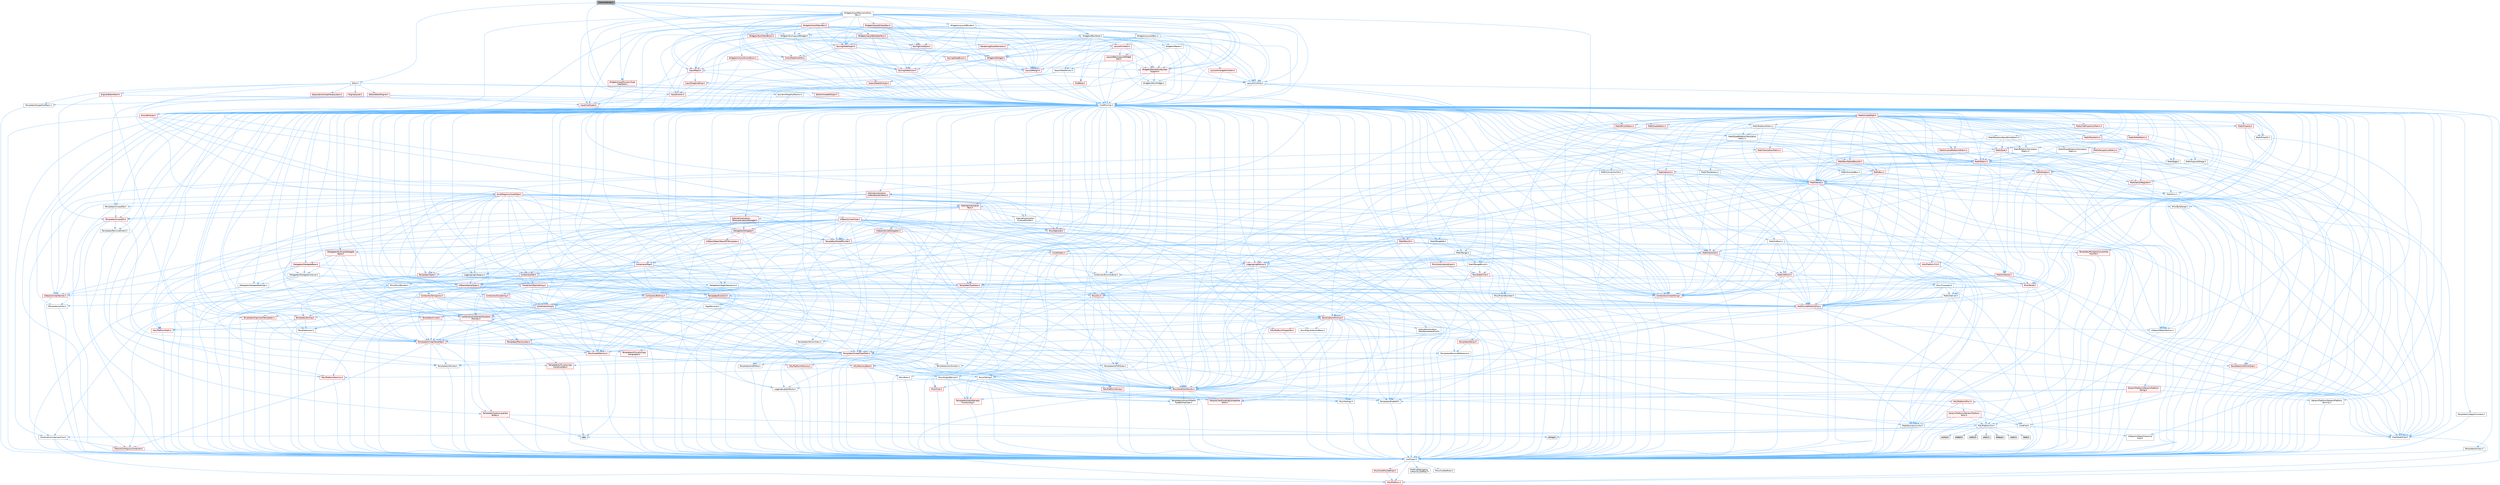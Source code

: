 digraph "SVector4Slider.h"
{
 // INTERACTIVE_SVG=YES
 // LATEX_PDF_SIZE
  bgcolor="transparent";
  edge [fontname=Helvetica,fontsize=10,labelfontname=Helvetica,labelfontsize=10];
  node [fontname=Helvetica,fontsize=10,shape=box,height=0.2,width=0.4];
  Node1 [id="Node000001",label="SVector4Slider.h",height=0.2,width=0.4,color="gray40", fillcolor="grey60", style="filled", fontcolor="black",tooltip=" "];
  Node1 -> Node2 [id="edge1_Node000001_Node000002",color="steelblue1",style="solid",tooltip=" "];
  Node2 [id="Node000002",label="CoreMinimal.h",height=0.2,width=0.4,color="grey40", fillcolor="white", style="filled",URL="$d7/d67/CoreMinimal_8h.html",tooltip=" "];
  Node2 -> Node3 [id="edge2_Node000002_Node000003",color="steelblue1",style="solid",tooltip=" "];
  Node3 [id="Node000003",label="CoreTypes.h",height=0.2,width=0.4,color="grey40", fillcolor="white", style="filled",URL="$dc/dec/CoreTypes_8h.html",tooltip=" "];
  Node3 -> Node4 [id="edge3_Node000003_Node000004",color="steelblue1",style="solid",tooltip=" "];
  Node4 [id="Node000004",label="HAL/Platform.h",height=0.2,width=0.4,color="red", fillcolor="#FFF0F0", style="filled",URL="$d9/dd0/Platform_8h.html",tooltip=" "];
  Node3 -> Node14 [id="edge4_Node000003_Node000014",color="steelblue1",style="solid",tooltip=" "];
  Node14 [id="Node000014",label="ProfilingDebugging\l/UMemoryDefines.h",height=0.2,width=0.4,color="grey40", fillcolor="white", style="filled",URL="$d2/da2/UMemoryDefines_8h.html",tooltip=" "];
  Node3 -> Node15 [id="edge5_Node000003_Node000015",color="steelblue1",style="solid",tooltip=" "];
  Node15 [id="Node000015",label="Misc/CoreMiscDefines.h",height=0.2,width=0.4,color="red", fillcolor="#FFF0F0", style="filled",URL="$da/d38/CoreMiscDefines_8h.html",tooltip=" "];
  Node15 -> Node4 [id="edge6_Node000015_Node000004",color="steelblue1",style="solid",tooltip=" "];
  Node3 -> Node16 [id="edge7_Node000003_Node000016",color="steelblue1",style="solid",tooltip=" "];
  Node16 [id="Node000016",label="Misc/CoreDefines.h",height=0.2,width=0.4,color="grey40", fillcolor="white", style="filled",URL="$d3/dd2/CoreDefines_8h.html",tooltip=" "];
  Node2 -> Node17 [id="edge8_Node000002_Node000017",color="steelblue1",style="solid",tooltip=" "];
  Node17 [id="Node000017",label="CoreFwd.h",height=0.2,width=0.4,color="grey40", fillcolor="white", style="filled",URL="$d1/d1e/CoreFwd_8h.html",tooltip=" "];
  Node17 -> Node3 [id="edge9_Node000017_Node000003",color="steelblue1",style="solid",tooltip=" "];
  Node17 -> Node18 [id="edge10_Node000017_Node000018",color="steelblue1",style="solid",tooltip=" "];
  Node18 [id="Node000018",label="Containers/ContainersFwd.h",height=0.2,width=0.4,color="grey40", fillcolor="white", style="filled",URL="$d4/d0a/ContainersFwd_8h.html",tooltip=" "];
  Node18 -> Node4 [id="edge11_Node000018_Node000004",color="steelblue1",style="solid",tooltip=" "];
  Node18 -> Node3 [id="edge12_Node000018_Node000003",color="steelblue1",style="solid",tooltip=" "];
  Node18 -> Node19 [id="edge13_Node000018_Node000019",color="steelblue1",style="solid",tooltip=" "];
  Node19 [id="Node000019",label="Traits/IsContiguousContainer.h",height=0.2,width=0.4,color="red", fillcolor="#FFF0F0", style="filled",URL="$d5/d3c/IsContiguousContainer_8h.html",tooltip=" "];
  Node19 -> Node3 [id="edge14_Node000019_Node000003",color="steelblue1",style="solid",tooltip=" "];
  Node17 -> Node22 [id="edge15_Node000017_Node000022",color="steelblue1",style="solid",tooltip=" "];
  Node22 [id="Node000022",label="Math/MathFwd.h",height=0.2,width=0.4,color="grey40", fillcolor="white", style="filled",URL="$d2/d10/MathFwd_8h.html",tooltip=" "];
  Node22 -> Node4 [id="edge16_Node000022_Node000004",color="steelblue1",style="solid",tooltip=" "];
  Node17 -> Node23 [id="edge17_Node000017_Node000023",color="steelblue1",style="solid",tooltip=" "];
  Node23 [id="Node000023",label="UObject/UObjectHierarchy\lFwd.h",height=0.2,width=0.4,color="grey40", fillcolor="white", style="filled",URL="$d3/d13/UObjectHierarchyFwd_8h.html",tooltip=" "];
  Node2 -> Node23 [id="edge18_Node000002_Node000023",color="steelblue1",style="solid",tooltip=" "];
  Node2 -> Node18 [id="edge19_Node000002_Node000018",color="steelblue1",style="solid",tooltip=" "];
  Node2 -> Node24 [id="edge20_Node000002_Node000024",color="steelblue1",style="solid",tooltip=" "];
  Node24 [id="Node000024",label="Misc/VarArgs.h",height=0.2,width=0.4,color="grey40", fillcolor="white", style="filled",URL="$d5/d6f/VarArgs_8h.html",tooltip=" "];
  Node24 -> Node3 [id="edge21_Node000024_Node000003",color="steelblue1",style="solid",tooltip=" "];
  Node2 -> Node25 [id="edge22_Node000002_Node000025",color="steelblue1",style="solid",tooltip=" "];
  Node25 [id="Node000025",label="Logging/LogVerbosity.h",height=0.2,width=0.4,color="grey40", fillcolor="white", style="filled",URL="$d2/d8f/LogVerbosity_8h.html",tooltip=" "];
  Node25 -> Node3 [id="edge23_Node000025_Node000003",color="steelblue1",style="solid",tooltip=" "];
  Node2 -> Node26 [id="edge24_Node000002_Node000026",color="steelblue1",style="solid",tooltip=" "];
  Node26 [id="Node000026",label="Misc/OutputDevice.h",height=0.2,width=0.4,color="grey40", fillcolor="white", style="filled",URL="$d7/d32/OutputDevice_8h.html",tooltip=" "];
  Node26 -> Node17 [id="edge25_Node000026_Node000017",color="steelblue1",style="solid",tooltip=" "];
  Node26 -> Node3 [id="edge26_Node000026_Node000003",color="steelblue1",style="solid",tooltip=" "];
  Node26 -> Node25 [id="edge27_Node000026_Node000025",color="steelblue1",style="solid",tooltip=" "];
  Node26 -> Node24 [id="edge28_Node000026_Node000024",color="steelblue1",style="solid",tooltip=" "];
  Node26 -> Node27 [id="edge29_Node000026_Node000027",color="steelblue1",style="solid",tooltip=" "];
  Node27 [id="Node000027",label="Templates/IsArrayOrRefOf\lTypeByPredicate.h",height=0.2,width=0.4,color="grey40", fillcolor="white", style="filled",URL="$d6/da1/IsArrayOrRefOfTypeByPredicate_8h.html",tooltip=" "];
  Node27 -> Node3 [id="edge30_Node000027_Node000003",color="steelblue1",style="solid",tooltip=" "];
  Node26 -> Node28 [id="edge31_Node000026_Node000028",color="steelblue1",style="solid",tooltip=" "];
  Node28 [id="Node000028",label="Templates/IsValidVariadic\lFunctionArg.h",height=0.2,width=0.4,color="red", fillcolor="#FFF0F0", style="filled",URL="$d0/dc8/IsValidVariadicFunctionArg_8h.html",tooltip=" "];
  Node28 -> Node3 [id="edge32_Node000028_Node000003",color="steelblue1",style="solid",tooltip=" "];
  Node26 -> Node30 [id="edge33_Node000026_Node000030",color="steelblue1",style="solid",tooltip=" "];
  Node30 [id="Node000030",label="Traits/IsCharEncodingCompatible\lWith.h",height=0.2,width=0.4,color="red", fillcolor="#FFF0F0", style="filled",URL="$df/dd1/IsCharEncodingCompatibleWith_8h.html",tooltip=" "];
  Node2 -> Node32 [id="edge34_Node000002_Node000032",color="steelblue1",style="solid",tooltip=" "];
  Node32 [id="Node000032",label="HAL/PlatformCrt.h",height=0.2,width=0.4,color="grey40", fillcolor="white", style="filled",URL="$d8/d75/PlatformCrt_8h.html",tooltip=" "];
  Node32 -> Node33 [id="edge35_Node000032_Node000033",color="steelblue1",style="solid",tooltip=" "];
  Node33 [id="Node000033",label="new",height=0.2,width=0.4,color="grey60", fillcolor="#E0E0E0", style="filled",tooltip=" "];
  Node32 -> Node34 [id="edge36_Node000032_Node000034",color="steelblue1",style="solid",tooltip=" "];
  Node34 [id="Node000034",label="wchar.h",height=0.2,width=0.4,color="grey60", fillcolor="#E0E0E0", style="filled",tooltip=" "];
  Node32 -> Node35 [id="edge37_Node000032_Node000035",color="steelblue1",style="solid",tooltip=" "];
  Node35 [id="Node000035",label="stddef.h",height=0.2,width=0.4,color="grey60", fillcolor="#E0E0E0", style="filled",tooltip=" "];
  Node32 -> Node36 [id="edge38_Node000032_Node000036",color="steelblue1",style="solid",tooltip=" "];
  Node36 [id="Node000036",label="stdlib.h",height=0.2,width=0.4,color="grey60", fillcolor="#E0E0E0", style="filled",tooltip=" "];
  Node32 -> Node37 [id="edge39_Node000032_Node000037",color="steelblue1",style="solid",tooltip=" "];
  Node37 [id="Node000037",label="stdio.h",height=0.2,width=0.4,color="grey60", fillcolor="#E0E0E0", style="filled",tooltip=" "];
  Node32 -> Node38 [id="edge40_Node000032_Node000038",color="steelblue1",style="solid",tooltip=" "];
  Node38 [id="Node000038",label="stdarg.h",height=0.2,width=0.4,color="grey60", fillcolor="#E0E0E0", style="filled",tooltip=" "];
  Node32 -> Node39 [id="edge41_Node000032_Node000039",color="steelblue1",style="solid",tooltip=" "];
  Node39 [id="Node000039",label="math.h",height=0.2,width=0.4,color="grey60", fillcolor="#E0E0E0", style="filled",tooltip=" "];
  Node32 -> Node40 [id="edge42_Node000032_Node000040",color="steelblue1",style="solid",tooltip=" "];
  Node40 [id="Node000040",label="float.h",height=0.2,width=0.4,color="grey60", fillcolor="#E0E0E0", style="filled",tooltip=" "];
  Node32 -> Node41 [id="edge43_Node000032_Node000041",color="steelblue1",style="solid",tooltip=" "];
  Node41 [id="Node000041",label="string.h",height=0.2,width=0.4,color="grey60", fillcolor="#E0E0E0", style="filled",tooltip=" "];
  Node2 -> Node42 [id="edge44_Node000002_Node000042",color="steelblue1",style="solid",tooltip=" "];
  Node42 [id="Node000042",label="HAL/PlatformMisc.h",height=0.2,width=0.4,color="red", fillcolor="#FFF0F0", style="filled",URL="$d0/df5/PlatformMisc_8h.html",tooltip=" "];
  Node42 -> Node3 [id="edge45_Node000042_Node000003",color="steelblue1",style="solid",tooltip=" "];
  Node42 -> Node43 [id="edge46_Node000042_Node000043",color="steelblue1",style="solid",tooltip=" "];
  Node43 [id="Node000043",label="GenericPlatform/GenericPlatform\lMisc.h",height=0.2,width=0.4,color="red", fillcolor="#FFF0F0", style="filled",URL="$db/d9a/GenericPlatformMisc_8h.html",tooltip=" "];
  Node43 -> Node17 [id="edge47_Node000043_Node000017",color="steelblue1",style="solid",tooltip=" "];
  Node43 -> Node3 [id="edge48_Node000043_Node000003",color="steelblue1",style="solid",tooltip=" "];
  Node43 -> Node32 [id="edge49_Node000043_Node000032",color="steelblue1",style="solid",tooltip=" "];
  Node43 -> Node47 [id="edge50_Node000043_Node000047",color="steelblue1",style="solid",tooltip=" "];
  Node47 [id="Node000047",label="Math/NumericLimits.h",height=0.2,width=0.4,color="grey40", fillcolor="white", style="filled",URL="$df/d1b/NumericLimits_8h.html",tooltip=" "];
  Node47 -> Node3 [id="edge51_Node000047_Node000003",color="steelblue1",style="solid",tooltip=" "];
  Node2 -> Node61 [id="edge52_Node000002_Node000061",color="steelblue1",style="solid",tooltip=" "];
  Node61 [id="Node000061",label="Misc/AssertionMacros.h",height=0.2,width=0.4,color="red", fillcolor="#FFF0F0", style="filled",URL="$d0/dfa/AssertionMacros_8h.html",tooltip=" "];
  Node61 -> Node3 [id="edge53_Node000061_Node000003",color="steelblue1",style="solid",tooltip=" "];
  Node61 -> Node4 [id="edge54_Node000061_Node000004",color="steelblue1",style="solid",tooltip=" "];
  Node61 -> Node42 [id="edge55_Node000061_Node000042",color="steelblue1",style="solid",tooltip=" "];
  Node61 -> Node62 [id="edge56_Node000061_Node000062",color="steelblue1",style="solid",tooltip=" "];
  Node62 [id="Node000062",label="Templates/EnableIf.h",height=0.2,width=0.4,color="grey40", fillcolor="white", style="filled",URL="$d7/d60/EnableIf_8h.html",tooltip=" "];
  Node62 -> Node3 [id="edge57_Node000062_Node000003",color="steelblue1",style="solid",tooltip=" "];
  Node61 -> Node27 [id="edge58_Node000061_Node000027",color="steelblue1",style="solid",tooltip=" "];
  Node61 -> Node28 [id="edge59_Node000061_Node000028",color="steelblue1",style="solid",tooltip=" "];
  Node61 -> Node30 [id="edge60_Node000061_Node000030",color="steelblue1",style="solid",tooltip=" "];
  Node61 -> Node24 [id="edge61_Node000061_Node000024",color="steelblue1",style="solid",tooltip=" "];
  Node2 -> Node70 [id="edge62_Node000002_Node000070",color="steelblue1",style="solid",tooltip=" "];
  Node70 [id="Node000070",label="Templates/IsPointer.h",height=0.2,width=0.4,color="grey40", fillcolor="white", style="filled",URL="$d7/d05/IsPointer_8h.html",tooltip=" "];
  Node70 -> Node3 [id="edge63_Node000070_Node000003",color="steelblue1",style="solid",tooltip=" "];
  Node2 -> Node71 [id="edge64_Node000002_Node000071",color="steelblue1",style="solid",tooltip=" "];
  Node71 [id="Node000071",label="HAL/PlatformMemory.h",height=0.2,width=0.4,color="red", fillcolor="#FFF0F0", style="filled",URL="$de/d68/PlatformMemory_8h.html",tooltip=" "];
  Node71 -> Node3 [id="edge65_Node000071_Node000003",color="steelblue1",style="solid",tooltip=" "];
  Node2 -> Node54 [id="edge66_Node000002_Node000054",color="steelblue1",style="solid",tooltip=" "];
  Node54 [id="Node000054",label="HAL/PlatformAtomics.h",height=0.2,width=0.4,color="red", fillcolor="#FFF0F0", style="filled",URL="$d3/d36/PlatformAtomics_8h.html",tooltip=" "];
  Node54 -> Node3 [id="edge67_Node000054_Node000003",color="steelblue1",style="solid",tooltip=" "];
  Node2 -> Node76 [id="edge68_Node000002_Node000076",color="steelblue1",style="solid",tooltip=" "];
  Node76 [id="Node000076",label="Misc/Exec.h",height=0.2,width=0.4,color="grey40", fillcolor="white", style="filled",URL="$de/ddb/Exec_8h.html",tooltip=" "];
  Node76 -> Node3 [id="edge69_Node000076_Node000003",color="steelblue1",style="solid",tooltip=" "];
  Node76 -> Node61 [id="edge70_Node000076_Node000061",color="steelblue1",style="solid",tooltip=" "];
  Node2 -> Node77 [id="edge71_Node000002_Node000077",color="steelblue1",style="solid",tooltip=" "];
  Node77 [id="Node000077",label="HAL/MemoryBase.h",height=0.2,width=0.4,color="red", fillcolor="#FFF0F0", style="filled",URL="$d6/d9f/MemoryBase_8h.html",tooltip=" "];
  Node77 -> Node3 [id="edge72_Node000077_Node000003",color="steelblue1",style="solid",tooltip=" "];
  Node77 -> Node54 [id="edge73_Node000077_Node000054",color="steelblue1",style="solid",tooltip=" "];
  Node77 -> Node32 [id="edge74_Node000077_Node000032",color="steelblue1",style="solid",tooltip=" "];
  Node77 -> Node76 [id="edge75_Node000077_Node000076",color="steelblue1",style="solid",tooltip=" "];
  Node77 -> Node26 [id="edge76_Node000077_Node000026",color="steelblue1",style="solid",tooltip=" "];
  Node2 -> Node87 [id="edge77_Node000002_Node000087",color="steelblue1",style="solid",tooltip=" "];
  Node87 [id="Node000087",label="HAL/UnrealMemory.h",height=0.2,width=0.4,color="red", fillcolor="#FFF0F0", style="filled",URL="$d9/d96/UnrealMemory_8h.html",tooltip=" "];
  Node87 -> Node3 [id="edge78_Node000087_Node000003",color="steelblue1",style="solid",tooltip=" "];
  Node87 -> Node77 [id="edge79_Node000087_Node000077",color="steelblue1",style="solid",tooltip=" "];
  Node87 -> Node71 [id="edge80_Node000087_Node000071",color="steelblue1",style="solid",tooltip=" "];
  Node87 -> Node70 [id="edge81_Node000087_Node000070",color="steelblue1",style="solid",tooltip=" "];
  Node2 -> Node89 [id="edge82_Node000002_Node000089",color="steelblue1",style="solid",tooltip=" "];
  Node89 [id="Node000089",label="Templates/IsArithmetic.h",height=0.2,width=0.4,color="grey40", fillcolor="white", style="filled",URL="$d2/d5d/IsArithmetic_8h.html",tooltip=" "];
  Node89 -> Node3 [id="edge83_Node000089_Node000003",color="steelblue1",style="solid",tooltip=" "];
  Node2 -> Node83 [id="edge84_Node000002_Node000083",color="steelblue1",style="solid",tooltip=" "];
  Node83 [id="Node000083",label="Templates/AndOrNot.h",height=0.2,width=0.4,color="grey40", fillcolor="white", style="filled",URL="$db/d0a/AndOrNot_8h.html",tooltip=" "];
  Node83 -> Node3 [id="edge85_Node000083_Node000003",color="steelblue1",style="solid",tooltip=" "];
  Node2 -> Node90 [id="edge86_Node000002_Node000090",color="steelblue1",style="solid",tooltip=" "];
  Node90 [id="Node000090",label="Templates/IsPODType.h",height=0.2,width=0.4,color="grey40", fillcolor="white", style="filled",URL="$d7/db1/IsPODType_8h.html",tooltip=" "];
  Node90 -> Node3 [id="edge87_Node000090_Node000003",color="steelblue1",style="solid",tooltip=" "];
  Node2 -> Node91 [id="edge88_Node000002_Node000091",color="steelblue1",style="solid",tooltip=" "];
  Node91 [id="Node000091",label="Templates/IsUECoreType.h",height=0.2,width=0.4,color="red", fillcolor="#FFF0F0", style="filled",URL="$d1/db8/IsUECoreType_8h.html",tooltip=" "];
  Node91 -> Node3 [id="edge89_Node000091_Node000003",color="steelblue1",style="solid",tooltip=" "];
  Node2 -> Node84 [id="edge90_Node000002_Node000084",color="steelblue1",style="solid",tooltip=" "];
  Node84 [id="Node000084",label="Templates/IsTriviallyCopy\lConstructible.h",height=0.2,width=0.4,color="red", fillcolor="#FFF0F0", style="filled",URL="$d3/d78/IsTriviallyCopyConstructible_8h.html",tooltip=" "];
  Node84 -> Node3 [id="edge91_Node000084_Node000003",color="steelblue1",style="solid",tooltip=" "];
  Node2 -> Node92 [id="edge92_Node000002_Node000092",color="steelblue1",style="solid",tooltip=" "];
  Node92 [id="Node000092",label="Templates/UnrealTypeTraits.h",height=0.2,width=0.4,color="red", fillcolor="#FFF0F0", style="filled",URL="$d2/d2d/UnrealTypeTraits_8h.html",tooltip=" "];
  Node92 -> Node3 [id="edge93_Node000092_Node000003",color="steelblue1",style="solid",tooltip=" "];
  Node92 -> Node70 [id="edge94_Node000092_Node000070",color="steelblue1",style="solid",tooltip=" "];
  Node92 -> Node61 [id="edge95_Node000092_Node000061",color="steelblue1",style="solid",tooltip=" "];
  Node92 -> Node83 [id="edge96_Node000092_Node000083",color="steelblue1",style="solid",tooltip=" "];
  Node92 -> Node62 [id="edge97_Node000092_Node000062",color="steelblue1",style="solid",tooltip=" "];
  Node92 -> Node89 [id="edge98_Node000092_Node000089",color="steelblue1",style="solid",tooltip=" "];
  Node92 -> Node90 [id="edge99_Node000092_Node000090",color="steelblue1",style="solid",tooltip=" "];
  Node92 -> Node91 [id="edge100_Node000092_Node000091",color="steelblue1",style="solid",tooltip=" "];
  Node92 -> Node84 [id="edge101_Node000092_Node000084",color="steelblue1",style="solid",tooltip=" "];
  Node2 -> Node62 [id="edge102_Node000002_Node000062",color="steelblue1",style="solid",tooltip=" "];
  Node2 -> Node94 [id="edge103_Node000002_Node000094",color="steelblue1",style="solid",tooltip=" "];
  Node94 [id="Node000094",label="Templates/RemoveReference.h",height=0.2,width=0.4,color="grey40", fillcolor="white", style="filled",URL="$da/dbe/RemoveReference_8h.html",tooltip=" "];
  Node94 -> Node3 [id="edge104_Node000094_Node000003",color="steelblue1",style="solid",tooltip=" "];
  Node2 -> Node95 [id="edge105_Node000002_Node000095",color="steelblue1",style="solid",tooltip=" "];
  Node95 [id="Node000095",label="Templates/IntegralConstant.h",height=0.2,width=0.4,color="grey40", fillcolor="white", style="filled",URL="$db/d1b/IntegralConstant_8h.html",tooltip=" "];
  Node95 -> Node3 [id="edge106_Node000095_Node000003",color="steelblue1",style="solid",tooltip=" "];
  Node2 -> Node96 [id="edge107_Node000002_Node000096",color="steelblue1",style="solid",tooltip=" "];
  Node96 [id="Node000096",label="Templates/IsClass.h",height=0.2,width=0.4,color="grey40", fillcolor="white", style="filled",URL="$db/dcb/IsClass_8h.html",tooltip=" "];
  Node96 -> Node3 [id="edge108_Node000096_Node000003",color="steelblue1",style="solid",tooltip=" "];
  Node2 -> Node97 [id="edge109_Node000002_Node000097",color="steelblue1",style="solid",tooltip=" "];
  Node97 [id="Node000097",label="Templates/TypeCompatible\lBytes.h",height=0.2,width=0.4,color="red", fillcolor="#FFF0F0", style="filled",URL="$df/d0a/TypeCompatibleBytes_8h.html",tooltip=" "];
  Node97 -> Node3 [id="edge110_Node000097_Node000003",color="steelblue1",style="solid",tooltip=" "];
  Node97 -> Node41 [id="edge111_Node000097_Node000041",color="steelblue1",style="solid",tooltip=" "];
  Node97 -> Node33 [id="edge112_Node000097_Node000033",color="steelblue1",style="solid",tooltip=" "];
  Node2 -> Node19 [id="edge113_Node000002_Node000019",color="steelblue1",style="solid",tooltip=" "];
  Node2 -> Node98 [id="edge114_Node000002_Node000098",color="steelblue1",style="solid",tooltip=" "];
  Node98 [id="Node000098",label="Templates/UnrealTemplate.h",height=0.2,width=0.4,color="red", fillcolor="#FFF0F0", style="filled",URL="$d4/d24/UnrealTemplate_8h.html",tooltip=" "];
  Node98 -> Node3 [id="edge115_Node000098_Node000003",color="steelblue1",style="solid",tooltip=" "];
  Node98 -> Node70 [id="edge116_Node000098_Node000070",color="steelblue1",style="solid",tooltip=" "];
  Node98 -> Node87 [id="edge117_Node000098_Node000087",color="steelblue1",style="solid",tooltip=" "];
  Node98 -> Node92 [id="edge118_Node000098_Node000092",color="steelblue1",style="solid",tooltip=" "];
  Node98 -> Node94 [id="edge119_Node000098_Node000094",color="steelblue1",style="solid",tooltip=" "];
  Node98 -> Node97 [id="edge120_Node000098_Node000097",color="steelblue1",style="solid",tooltip=" "];
  Node98 -> Node19 [id="edge121_Node000098_Node000019",color="steelblue1",style="solid",tooltip=" "];
  Node2 -> Node47 [id="edge122_Node000002_Node000047",color="steelblue1",style="solid",tooltip=" "];
  Node2 -> Node102 [id="edge123_Node000002_Node000102",color="steelblue1",style="solid",tooltip=" "];
  Node102 [id="Node000102",label="HAL/PlatformMath.h",height=0.2,width=0.4,color="red", fillcolor="#FFF0F0", style="filled",URL="$dc/d53/PlatformMath_8h.html",tooltip=" "];
  Node102 -> Node3 [id="edge124_Node000102_Node000003",color="steelblue1",style="solid",tooltip=" "];
  Node2 -> Node85 [id="edge125_Node000002_Node000085",color="steelblue1",style="solid",tooltip=" "];
  Node85 [id="Node000085",label="Templates/IsTriviallyCopy\lAssignable.h",height=0.2,width=0.4,color="red", fillcolor="#FFF0F0", style="filled",URL="$d2/df2/IsTriviallyCopyAssignable_8h.html",tooltip=" "];
  Node85 -> Node3 [id="edge126_Node000085_Node000003",color="steelblue1",style="solid",tooltip=" "];
  Node2 -> Node110 [id="edge127_Node000002_Node000110",color="steelblue1",style="solid",tooltip=" "];
  Node110 [id="Node000110",label="Templates/MemoryOps.h",height=0.2,width=0.4,color="red", fillcolor="#FFF0F0", style="filled",URL="$db/dea/MemoryOps_8h.html",tooltip=" "];
  Node110 -> Node3 [id="edge128_Node000110_Node000003",color="steelblue1",style="solid",tooltip=" "];
  Node110 -> Node87 [id="edge129_Node000110_Node000087",color="steelblue1",style="solid",tooltip=" "];
  Node110 -> Node85 [id="edge130_Node000110_Node000085",color="steelblue1",style="solid",tooltip=" "];
  Node110 -> Node84 [id="edge131_Node000110_Node000084",color="steelblue1",style="solid",tooltip=" "];
  Node110 -> Node92 [id="edge132_Node000110_Node000092",color="steelblue1",style="solid",tooltip=" "];
  Node110 -> Node33 [id="edge133_Node000110_Node000033",color="steelblue1",style="solid",tooltip=" "];
  Node2 -> Node111 [id="edge134_Node000002_Node000111",color="steelblue1",style="solid",tooltip=" "];
  Node111 [id="Node000111",label="Containers/ContainerAllocation\lPolicies.h",height=0.2,width=0.4,color="red", fillcolor="#FFF0F0", style="filled",URL="$d7/dff/ContainerAllocationPolicies_8h.html",tooltip=" "];
  Node111 -> Node3 [id="edge135_Node000111_Node000003",color="steelblue1",style="solid",tooltip=" "];
  Node111 -> Node111 [id="edge136_Node000111_Node000111",color="steelblue1",style="solid",tooltip=" "];
  Node111 -> Node102 [id="edge137_Node000111_Node000102",color="steelblue1",style="solid",tooltip=" "];
  Node111 -> Node87 [id="edge138_Node000111_Node000087",color="steelblue1",style="solid",tooltip=" "];
  Node111 -> Node47 [id="edge139_Node000111_Node000047",color="steelblue1",style="solid",tooltip=" "];
  Node111 -> Node61 [id="edge140_Node000111_Node000061",color="steelblue1",style="solid",tooltip=" "];
  Node111 -> Node110 [id="edge141_Node000111_Node000110",color="steelblue1",style="solid",tooltip=" "];
  Node111 -> Node97 [id="edge142_Node000111_Node000097",color="steelblue1",style="solid",tooltip=" "];
  Node2 -> Node114 [id="edge143_Node000002_Node000114",color="steelblue1",style="solid",tooltip=" "];
  Node114 [id="Node000114",label="Templates/IsEnumClass.h",height=0.2,width=0.4,color="grey40", fillcolor="white", style="filled",URL="$d7/d15/IsEnumClass_8h.html",tooltip=" "];
  Node114 -> Node3 [id="edge144_Node000114_Node000003",color="steelblue1",style="solid",tooltip=" "];
  Node114 -> Node83 [id="edge145_Node000114_Node000083",color="steelblue1",style="solid",tooltip=" "];
  Node2 -> Node115 [id="edge146_Node000002_Node000115",color="steelblue1",style="solid",tooltip=" "];
  Node115 [id="Node000115",label="HAL/PlatformProperties.h",height=0.2,width=0.4,color="red", fillcolor="#FFF0F0", style="filled",URL="$d9/db0/PlatformProperties_8h.html",tooltip=" "];
  Node115 -> Node3 [id="edge147_Node000115_Node000003",color="steelblue1",style="solid",tooltip=" "];
  Node2 -> Node118 [id="edge148_Node000002_Node000118",color="steelblue1",style="solid",tooltip=" "];
  Node118 [id="Node000118",label="Misc/EngineVersionBase.h",height=0.2,width=0.4,color="grey40", fillcolor="white", style="filled",URL="$d5/d2b/EngineVersionBase_8h.html",tooltip=" "];
  Node118 -> Node3 [id="edge149_Node000118_Node000003",color="steelblue1",style="solid",tooltip=" "];
  Node2 -> Node119 [id="edge150_Node000002_Node000119",color="steelblue1",style="solid",tooltip=" "];
  Node119 [id="Node000119",label="Internationalization\l/TextNamespaceFwd.h",height=0.2,width=0.4,color="grey40", fillcolor="white", style="filled",URL="$d8/d97/TextNamespaceFwd_8h.html",tooltip=" "];
  Node119 -> Node3 [id="edge151_Node000119_Node000003",color="steelblue1",style="solid",tooltip=" "];
  Node2 -> Node120 [id="edge152_Node000002_Node000120",color="steelblue1",style="solid",tooltip=" "];
  Node120 [id="Node000120",label="Serialization/Archive.h",height=0.2,width=0.4,color="red", fillcolor="#FFF0F0", style="filled",URL="$d7/d3b/Archive_8h.html",tooltip=" "];
  Node120 -> Node17 [id="edge153_Node000120_Node000017",color="steelblue1",style="solid",tooltip=" "];
  Node120 -> Node3 [id="edge154_Node000120_Node000003",color="steelblue1",style="solid",tooltip=" "];
  Node120 -> Node115 [id="edge155_Node000120_Node000115",color="steelblue1",style="solid",tooltip=" "];
  Node120 -> Node119 [id="edge156_Node000120_Node000119",color="steelblue1",style="solid",tooltip=" "];
  Node120 -> Node22 [id="edge157_Node000120_Node000022",color="steelblue1",style="solid",tooltip=" "];
  Node120 -> Node61 [id="edge158_Node000120_Node000061",color="steelblue1",style="solid",tooltip=" "];
  Node120 -> Node118 [id="edge159_Node000120_Node000118",color="steelblue1",style="solid",tooltip=" "];
  Node120 -> Node24 [id="edge160_Node000120_Node000024",color="steelblue1",style="solid",tooltip=" "];
  Node120 -> Node62 [id="edge161_Node000120_Node000062",color="steelblue1",style="solid",tooltip=" "];
  Node120 -> Node27 [id="edge162_Node000120_Node000027",color="steelblue1",style="solid",tooltip=" "];
  Node120 -> Node114 [id="edge163_Node000120_Node000114",color="steelblue1",style="solid",tooltip=" "];
  Node120 -> Node28 [id="edge164_Node000120_Node000028",color="steelblue1",style="solid",tooltip=" "];
  Node120 -> Node98 [id="edge165_Node000120_Node000098",color="steelblue1",style="solid",tooltip=" "];
  Node120 -> Node30 [id="edge166_Node000120_Node000030",color="steelblue1",style="solid",tooltip=" "];
  Node120 -> Node123 [id="edge167_Node000120_Node000123",color="steelblue1",style="solid",tooltip=" "];
  Node123 [id="Node000123",label="UObject/ObjectVersion.h",height=0.2,width=0.4,color="grey40", fillcolor="white", style="filled",URL="$da/d63/ObjectVersion_8h.html",tooltip=" "];
  Node123 -> Node3 [id="edge168_Node000123_Node000003",color="steelblue1",style="solid",tooltip=" "];
  Node2 -> Node124 [id="edge169_Node000002_Node000124",color="steelblue1",style="solid",tooltip=" "];
  Node124 [id="Node000124",label="Templates/Less.h",height=0.2,width=0.4,color="grey40", fillcolor="white", style="filled",URL="$de/dc8/Less_8h.html",tooltip=" "];
  Node124 -> Node3 [id="edge170_Node000124_Node000003",color="steelblue1",style="solid",tooltip=" "];
  Node124 -> Node98 [id="edge171_Node000124_Node000098",color="steelblue1",style="solid",tooltip=" "];
  Node2 -> Node125 [id="edge172_Node000002_Node000125",color="steelblue1",style="solid",tooltip=" "];
  Node125 [id="Node000125",label="Templates/Sorting.h",height=0.2,width=0.4,color="red", fillcolor="#FFF0F0", style="filled",URL="$d3/d9e/Sorting_8h.html",tooltip=" "];
  Node125 -> Node3 [id="edge173_Node000125_Node000003",color="steelblue1",style="solid",tooltip=" "];
  Node125 -> Node102 [id="edge174_Node000125_Node000102",color="steelblue1",style="solid",tooltip=" "];
  Node125 -> Node124 [id="edge175_Node000125_Node000124",color="steelblue1",style="solid",tooltip=" "];
  Node2 -> Node136 [id="edge176_Node000002_Node000136",color="steelblue1",style="solid",tooltip=" "];
  Node136 [id="Node000136",label="Misc/Char.h",height=0.2,width=0.4,color="red", fillcolor="#FFF0F0", style="filled",URL="$d0/d58/Char_8h.html",tooltip=" "];
  Node136 -> Node3 [id="edge177_Node000136_Node000003",color="steelblue1",style="solid",tooltip=" "];
  Node2 -> Node139 [id="edge178_Node000002_Node000139",color="steelblue1",style="solid",tooltip=" "];
  Node139 [id="Node000139",label="GenericPlatform/GenericPlatform\lStricmp.h",height=0.2,width=0.4,color="grey40", fillcolor="white", style="filled",URL="$d2/d86/GenericPlatformStricmp_8h.html",tooltip=" "];
  Node139 -> Node3 [id="edge179_Node000139_Node000003",color="steelblue1",style="solid",tooltip=" "];
  Node2 -> Node140 [id="edge180_Node000002_Node000140",color="steelblue1",style="solid",tooltip=" "];
  Node140 [id="Node000140",label="GenericPlatform/GenericPlatform\lString.h",height=0.2,width=0.4,color="red", fillcolor="#FFF0F0", style="filled",URL="$dd/d20/GenericPlatformString_8h.html",tooltip=" "];
  Node140 -> Node3 [id="edge181_Node000140_Node000003",color="steelblue1",style="solid",tooltip=" "];
  Node140 -> Node139 [id="edge182_Node000140_Node000139",color="steelblue1",style="solid",tooltip=" "];
  Node140 -> Node62 [id="edge183_Node000140_Node000062",color="steelblue1",style="solid",tooltip=" "];
  Node140 -> Node30 [id="edge184_Node000140_Node000030",color="steelblue1",style="solid",tooltip=" "];
  Node2 -> Node73 [id="edge185_Node000002_Node000073",color="steelblue1",style="solid",tooltip=" "];
  Node73 [id="Node000073",label="HAL/PlatformString.h",height=0.2,width=0.4,color="red", fillcolor="#FFF0F0", style="filled",URL="$db/db5/PlatformString_8h.html",tooltip=" "];
  Node73 -> Node3 [id="edge186_Node000073_Node000003",color="steelblue1",style="solid",tooltip=" "];
  Node2 -> Node143 [id="edge187_Node000002_Node000143",color="steelblue1",style="solid",tooltip=" "];
  Node143 [id="Node000143",label="Misc/CString.h",height=0.2,width=0.4,color="grey40", fillcolor="white", style="filled",URL="$d2/d49/CString_8h.html",tooltip=" "];
  Node143 -> Node3 [id="edge188_Node000143_Node000003",color="steelblue1",style="solid",tooltip=" "];
  Node143 -> Node32 [id="edge189_Node000143_Node000032",color="steelblue1",style="solid",tooltip=" "];
  Node143 -> Node73 [id="edge190_Node000143_Node000073",color="steelblue1",style="solid",tooltip=" "];
  Node143 -> Node61 [id="edge191_Node000143_Node000061",color="steelblue1",style="solid",tooltip=" "];
  Node143 -> Node136 [id="edge192_Node000143_Node000136",color="steelblue1",style="solid",tooltip=" "];
  Node143 -> Node24 [id="edge193_Node000143_Node000024",color="steelblue1",style="solid",tooltip=" "];
  Node143 -> Node27 [id="edge194_Node000143_Node000027",color="steelblue1",style="solid",tooltip=" "];
  Node143 -> Node28 [id="edge195_Node000143_Node000028",color="steelblue1",style="solid",tooltip=" "];
  Node143 -> Node30 [id="edge196_Node000143_Node000030",color="steelblue1",style="solid",tooltip=" "];
  Node2 -> Node144 [id="edge197_Node000002_Node000144",color="steelblue1",style="solid",tooltip=" "];
  Node144 [id="Node000144",label="Misc/Crc.h",height=0.2,width=0.4,color="red", fillcolor="#FFF0F0", style="filled",URL="$d4/dd2/Crc_8h.html",tooltip=" "];
  Node144 -> Node3 [id="edge198_Node000144_Node000003",color="steelblue1",style="solid",tooltip=" "];
  Node144 -> Node73 [id="edge199_Node000144_Node000073",color="steelblue1",style="solid",tooltip=" "];
  Node144 -> Node61 [id="edge200_Node000144_Node000061",color="steelblue1",style="solid",tooltip=" "];
  Node144 -> Node143 [id="edge201_Node000144_Node000143",color="steelblue1",style="solid",tooltip=" "];
  Node144 -> Node136 [id="edge202_Node000144_Node000136",color="steelblue1",style="solid",tooltip=" "];
  Node144 -> Node92 [id="edge203_Node000144_Node000092",color="steelblue1",style="solid",tooltip=" "];
  Node2 -> Node135 [id="edge204_Node000002_Node000135",color="steelblue1",style="solid",tooltip=" "];
  Node135 [id="Node000135",label="Math/UnrealMathUtility.h",height=0.2,width=0.4,color="red", fillcolor="#FFF0F0", style="filled",URL="$db/db8/UnrealMathUtility_8h.html",tooltip=" "];
  Node135 -> Node3 [id="edge205_Node000135_Node000003",color="steelblue1",style="solid",tooltip=" "];
  Node135 -> Node61 [id="edge206_Node000135_Node000061",color="steelblue1",style="solid",tooltip=" "];
  Node135 -> Node102 [id="edge207_Node000135_Node000102",color="steelblue1",style="solid",tooltip=" "];
  Node135 -> Node22 [id="edge208_Node000135_Node000022",color="steelblue1",style="solid",tooltip=" "];
  Node2 -> Node145 [id="edge209_Node000002_Node000145",color="steelblue1",style="solid",tooltip=" "];
  Node145 [id="Node000145",label="Containers/UnrealString.h",height=0.2,width=0.4,color="red", fillcolor="#FFF0F0", style="filled",URL="$d5/dba/UnrealString_8h.html",tooltip=" "];
  Node2 -> Node149 [id="edge210_Node000002_Node000149",color="steelblue1",style="solid",tooltip=" "];
  Node149 [id="Node000149",label="Containers/Array.h",height=0.2,width=0.4,color="red", fillcolor="#FFF0F0", style="filled",URL="$df/dd0/Array_8h.html",tooltip=" "];
  Node149 -> Node3 [id="edge211_Node000149_Node000003",color="steelblue1",style="solid",tooltip=" "];
  Node149 -> Node61 [id="edge212_Node000149_Node000061",color="steelblue1",style="solid",tooltip=" "];
  Node149 -> Node87 [id="edge213_Node000149_Node000087",color="steelblue1",style="solid",tooltip=" "];
  Node149 -> Node92 [id="edge214_Node000149_Node000092",color="steelblue1",style="solid",tooltip=" "];
  Node149 -> Node98 [id="edge215_Node000149_Node000098",color="steelblue1",style="solid",tooltip=" "];
  Node149 -> Node111 [id="edge216_Node000149_Node000111",color="steelblue1",style="solid",tooltip=" "];
  Node149 -> Node120 [id="edge217_Node000149_Node000120",color="steelblue1",style="solid",tooltip=" "];
  Node149 -> Node128 [id="edge218_Node000149_Node000128",color="steelblue1",style="solid",tooltip=" "];
  Node128 [id="Node000128",label="Templates/Invoke.h",height=0.2,width=0.4,color="red", fillcolor="#FFF0F0", style="filled",URL="$d7/deb/Invoke_8h.html",tooltip=" "];
  Node128 -> Node3 [id="edge219_Node000128_Node000003",color="steelblue1",style="solid",tooltip=" "];
  Node128 -> Node98 [id="edge220_Node000128_Node000098",color="steelblue1",style="solid",tooltip=" "];
  Node149 -> Node124 [id="edge221_Node000149_Node000124",color="steelblue1",style="solid",tooltip=" "];
  Node149 -> Node125 [id="edge222_Node000149_Node000125",color="steelblue1",style="solid",tooltip=" "];
  Node149 -> Node172 [id="edge223_Node000149_Node000172",color="steelblue1",style="solid",tooltip=" "];
  Node172 [id="Node000172",label="Templates/AlignmentTemplates.h",height=0.2,width=0.4,color="red", fillcolor="#FFF0F0", style="filled",URL="$dd/d32/AlignmentTemplates_8h.html",tooltip=" "];
  Node172 -> Node3 [id="edge224_Node000172_Node000003",color="steelblue1",style="solid",tooltip=" "];
  Node172 -> Node70 [id="edge225_Node000172_Node000070",color="steelblue1",style="solid",tooltip=" "];
  Node2 -> Node173 [id="edge226_Node000002_Node000173",color="steelblue1",style="solid",tooltip=" "];
  Node173 [id="Node000173",label="Misc/FrameNumber.h",height=0.2,width=0.4,color="grey40", fillcolor="white", style="filled",URL="$dd/dbd/FrameNumber_8h.html",tooltip=" "];
  Node173 -> Node3 [id="edge227_Node000173_Node000003",color="steelblue1",style="solid",tooltip=" "];
  Node173 -> Node47 [id="edge228_Node000173_Node000047",color="steelblue1",style="solid",tooltip=" "];
  Node173 -> Node135 [id="edge229_Node000173_Node000135",color="steelblue1",style="solid",tooltip=" "];
  Node173 -> Node62 [id="edge230_Node000173_Node000062",color="steelblue1",style="solid",tooltip=" "];
  Node173 -> Node92 [id="edge231_Node000173_Node000092",color="steelblue1",style="solid",tooltip=" "];
  Node2 -> Node174 [id="edge232_Node000002_Node000174",color="steelblue1",style="solid",tooltip=" "];
  Node174 [id="Node000174",label="Misc/Timespan.h",height=0.2,width=0.4,color="grey40", fillcolor="white", style="filled",URL="$da/dd9/Timespan_8h.html",tooltip=" "];
  Node174 -> Node3 [id="edge233_Node000174_Node000003",color="steelblue1",style="solid",tooltip=" "];
  Node174 -> Node175 [id="edge234_Node000174_Node000175",color="steelblue1",style="solid",tooltip=" "];
  Node175 [id="Node000175",label="Math/Interval.h",height=0.2,width=0.4,color="grey40", fillcolor="white", style="filled",URL="$d1/d55/Interval_8h.html",tooltip=" "];
  Node175 -> Node3 [id="edge235_Node000175_Node000003",color="steelblue1",style="solid",tooltip=" "];
  Node175 -> Node89 [id="edge236_Node000175_Node000089",color="steelblue1",style="solid",tooltip=" "];
  Node175 -> Node92 [id="edge237_Node000175_Node000092",color="steelblue1",style="solid",tooltip=" "];
  Node175 -> Node47 [id="edge238_Node000175_Node000047",color="steelblue1",style="solid",tooltip=" "];
  Node175 -> Node135 [id="edge239_Node000175_Node000135",color="steelblue1",style="solid",tooltip=" "];
  Node174 -> Node135 [id="edge240_Node000174_Node000135",color="steelblue1",style="solid",tooltip=" "];
  Node174 -> Node61 [id="edge241_Node000174_Node000061",color="steelblue1",style="solid",tooltip=" "];
  Node2 -> Node176 [id="edge242_Node000002_Node000176",color="steelblue1",style="solid",tooltip=" "];
  Node176 [id="Node000176",label="Containers/StringConv.h",height=0.2,width=0.4,color="red", fillcolor="#FFF0F0", style="filled",URL="$d3/ddf/StringConv_8h.html",tooltip=" "];
  Node176 -> Node3 [id="edge243_Node000176_Node000003",color="steelblue1",style="solid",tooltip=" "];
  Node176 -> Node61 [id="edge244_Node000176_Node000061",color="steelblue1",style="solid",tooltip=" "];
  Node176 -> Node111 [id="edge245_Node000176_Node000111",color="steelblue1",style="solid",tooltip=" "];
  Node176 -> Node149 [id="edge246_Node000176_Node000149",color="steelblue1",style="solid",tooltip=" "];
  Node176 -> Node143 [id="edge247_Node000176_Node000143",color="steelblue1",style="solid",tooltip=" "];
  Node176 -> Node177 [id="edge248_Node000176_Node000177",color="steelblue1",style="solid",tooltip=" "];
  Node177 [id="Node000177",label="Templates/IsArray.h",height=0.2,width=0.4,color="grey40", fillcolor="white", style="filled",URL="$d8/d8d/IsArray_8h.html",tooltip=" "];
  Node177 -> Node3 [id="edge249_Node000177_Node000003",color="steelblue1",style="solid",tooltip=" "];
  Node176 -> Node98 [id="edge250_Node000176_Node000098",color="steelblue1",style="solid",tooltip=" "];
  Node176 -> Node92 [id="edge251_Node000176_Node000092",color="steelblue1",style="solid",tooltip=" "];
  Node176 -> Node30 [id="edge252_Node000176_Node000030",color="steelblue1",style="solid",tooltip=" "];
  Node176 -> Node19 [id="edge253_Node000176_Node000019",color="steelblue1",style="solid",tooltip=" "];
  Node2 -> Node178 [id="edge254_Node000002_Node000178",color="steelblue1",style="solid",tooltip=" "];
  Node178 [id="Node000178",label="UObject/UnrealNames.h",height=0.2,width=0.4,color="red", fillcolor="#FFF0F0", style="filled",URL="$d8/db1/UnrealNames_8h.html",tooltip=" "];
  Node178 -> Node3 [id="edge255_Node000178_Node000003",color="steelblue1",style="solid",tooltip=" "];
  Node2 -> Node180 [id="edge256_Node000002_Node000180",color="steelblue1",style="solid",tooltip=" "];
  Node180 [id="Node000180",label="UObject/NameTypes.h",height=0.2,width=0.4,color="red", fillcolor="#FFF0F0", style="filled",URL="$d6/d35/NameTypes_8h.html",tooltip=" "];
  Node180 -> Node3 [id="edge257_Node000180_Node000003",color="steelblue1",style="solid",tooltip=" "];
  Node180 -> Node61 [id="edge258_Node000180_Node000061",color="steelblue1",style="solid",tooltip=" "];
  Node180 -> Node87 [id="edge259_Node000180_Node000087",color="steelblue1",style="solid",tooltip=" "];
  Node180 -> Node92 [id="edge260_Node000180_Node000092",color="steelblue1",style="solid",tooltip=" "];
  Node180 -> Node98 [id="edge261_Node000180_Node000098",color="steelblue1",style="solid",tooltip=" "];
  Node180 -> Node145 [id="edge262_Node000180_Node000145",color="steelblue1",style="solid",tooltip=" "];
  Node180 -> Node176 [id="edge263_Node000180_Node000176",color="steelblue1",style="solid",tooltip=" "];
  Node180 -> Node178 [id="edge264_Node000180_Node000178",color="steelblue1",style="solid",tooltip=" "];
  Node2 -> Node188 [id="edge265_Node000002_Node000188",color="steelblue1",style="solid",tooltip=" "];
  Node188 [id="Node000188",label="Misc/Parse.h",height=0.2,width=0.4,color="red", fillcolor="#FFF0F0", style="filled",URL="$dc/d71/Parse_8h.html",tooltip=" "];
  Node188 -> Node145 [id="edge266_Node000188_Node000145",color="steelblue1",style="solid",tooltip=" "];
  Node188 -> Node3 [id="edge267_Node000188_Node000003",color="steelblue1",style="solid",tooltip=" "];
  Node188 -> Node32 [id="edge268_Node000188_Node000032",color="steelblue1",style="solid",tooltip=" "];
  Node188 -> Node189 [id="edge269_Node000188_Node000189",color="steelblue1",style="solid",tooltip=" "];
  Node189 [id="Node000189",label="Templates/Function.h",height=0.2,width=0.4,color="red", fillcolor="#FFF0F0", style="filled",URL="$df/df5/Function_8h.html",tooltip=" "];
  Node189 -> Node3 [id="edge270_Node000189_Node000003",color="steelblue1",style="solid",tooltip=" "];
  Node189 -> Node61 [id="edge271_Node000189_Node000061",color="steelblue1",style="solid",tooltip=" "];
  Node189 -> Node87 [id="edge272_Node000189_Node000087",color="steelblue1",style="solid",tooltip=" "];
  Node189 -> Node92 [id="edge273_Node000189_Node000092",color="steelblue1",style="solid",tooltip=" "];
  Node189 -> Node128 [id="edge274_Node000189_Node000128",color="steelblue1",style="solid",tooltip=" "];
  Node189 -> Node98 [id="edge275_Node000189_Node000098",color="steelblue1",style="solid",tooltip=" "];
  Node189 -> Node135 [id="edge276_Node000189_Node000135",color="steelblue1",style="solid",tooltip=" "];
  Node189 -> Node33 [id="edge277_Node000189_Node000033",color="steelblue1",style="solid",tooltip=" "];
  Node2 -> Node172 [id="edge278_Node000002_Node000172",color="steelblue1",style="solid",tooltip=" "];
  Node2 -> Node191 [id="edge279_Node000002_Node000191",color="steelblue1",style="solid",tooltip=" "];
  Node191 [id="Node000191",label="Misc/StructBuilder.h",height=0.2,width=0.4,color="grey40", fillcolor="white", style="filled",URL="$d9/db3/StructBuilder_8h.html",tooltip=" "];
  Node191 -> Node3 [id="edge280_Node000191_Node000003",color="steelblue1",style="solid",tooltip=" "];
  Node191 -> Node135 [id="edge281_Node000191_Node000135",color="steelblue1",style="solid",tooltip=" "];
  Node191 -> Node172 [id="edge282_Node000191_Node000172",color="steelblue1",style="solid",tooltip=" "];
  Node2 -> Node104 [id="edge283_Node000002_Node000104",color="steelblue1",style="solid",tooltip=" "];
  Node104 [id="Node000104",label="Templates/Decay.h",height=0.2,width=0.4,color="red", fillcolor="#FFF0F0", style="filled",URL="$dd/d0f/Decay_8h.html",tooltip=" "];
  Node104 -> Node3 [id="edge284_Node000104_Node000003",color="steelblue1",style="solid",tooltip=" "];
  Node104 -> Node94 [id="edge285_Node000104_Node000094",color="steelblue1",style="solid",tooltip=" "];
  Node2 -> Node192 [id="edge286_Node000002_Node000192",color="steelblue1",style="solid",tooltip=" "];
  Node192 [id="Node000192",label="Templates/PointerIsConvertible\lFromTo.h",height=0.2,width=0.4,color="red", fillcolor="#FFF0F0", style="filled",URL="$d6/d65/PointerIsConvertibleFromTo_8h.html",tooltip=" "];
  Node192 -> Node3 [id="edge287_Node000192_Node000003",color="steelblue1",style="solid",tooltip=" "];
  Node2 -> Node128 [id="edge288_Node000002_Node000128",color="steelblue1",style="solid",tooltip=" "];
  Node2 -> Node189 [id="edge289_Node000002_Node000189",color="steelblue1",style="solid",tooltip=" "];
  Node2 -> Node161 [id="edge290_Node000002_Node000161",color="steelblue1",style="solid",tooltip=" "];
  Node161 [id="Node000161",label="Templates/TypeHash.h",height=0.2,width=0.4,color="red", fillcolor="#FFF0F0", style="filled",URL="$d1/d62/TypeHash_8h.html",tooltip=" "];
  Node161 -> Node3 [id="edge291_Node000161_Node000003",color="steelblue1",style="solid",tooltip=" "];
  Node161 -> Node144 [id="edge292_Node000161_Node000144",color="steelblue1",style="solid",tooltip=" "];
  Node2 -> Node193 [id="edge293_Node000002_Node000193",color="steelblue1",style="solid",tooltip=" "];
  Node193 [id="Node000193",label="Containers/ScriptArray.h",height=0.2,width=0.4,color="red", fillcolor="#FFF0F0", style="filled",URL="$dc/daf/ScriptArray_8h.html",tooltip=" "];
  Node193 -> Node3 [id="edge294_Node000193_Node000003",color="steelblue1",style="solid",tooltip=" "];
  Node193 -> Node61 [id="edge295_Node000193_Node000061",color="steelblue1",style="solid",tooltip=" "];
  Node193 -> Node87 [id="edge296_Node000193_Node000087",color="steelblue1",style="solid",tooltip=" "];
  Node193 -> Node111 [id="edge297_Node000193_Node000111",color="steelblue1",style="solid",tooltip=" "];
  Node193 -> Node149 [id="edge298_Node000193_Node000149",color="steelblue1",style="solid",tooltip=" "];
  Node2 -> Node194 [id="edge299_Node000002_Node000194",color="steelblue1",style="solid",tooltip=" "];
  Node194 [id="Node000194",label="Containers/BitArray.h",height=0.2,width=0.4,color="red", fillcolor="#FFF0F0", style="filled",URL="$d1/de4/BitArray_8h.html",tooltip=" "];
  Node194 -> Node111 [id="edge300_Node000194_Node000111",color="steelblue1",style="solid",tooltip=" "];
  Node194 -> Node3 [id="edge301_Node000194_Node000003",color="steelblue1",style="solid",tooltip=" "];
  Node194 -> Node54 [id="edge302_Node000194_Node000054",color="steelblue1",style="solid",tooltip=" "];
  Node194 -> Node87 [id="edge303_Node000194_Node000087",color="steelblue1",style="solid",tooltip=" "];
  Node194 -> Node135 [id="edge304_Node000194_Node000135",color="steelblue1",style="solid",tooltip=" "];
  Node194 -> Node61 [id="edge305_Node000194_Node000061",color="steelblue1",style="solid",tooltip=" "];
  Node194 -> Node120 [id="edge306_Node000194_Node000120",color="steelblue1",style="solid",tooltip=" "];
  Node194 -> Node62 [id="edge307_Node000194_Node000062",color="steelblue1",style="solid",tooltip=" "];
  Node194 -> Node128 [id="edge308_Node000194_Node000128",color="steelblue1",style="solid",tooltip=" "];
  Node194 -> Node98 [id="edge309_Node000194_Node000098",color="steelblue1",style="solid",tooltip=" "];
  Node194 -> Node92 [id="edge310_Node000194_Node000092",color="steelblue1",style="solid",tooltip=" "];
  Node2 -> Node195 [id="edge311_Node000002_Node000195",color="steelblue1",style="solid",tooltip=" "];
  Node195 [id="Node000195",label="Containers/SparseArray.h",height=0.2,width=0.4,color="red", fillcolor="#FFF0F0", style="filled",URL="$d5/dbf/SparseArray_8h.html",tooltip=" "];
  Node195 -> Node3 [id="edge312_Node000195_Node000003",color="steelblue1",style="solid",tooltip=" "];
  Node195 -> Node61 [id="edge313_Node000195_Node000061",color="steelblue1",style="solid",tooltip=" "];
  Node195 -> Node87 [id="edge314_Node000195_Node000087",color="steelblue1",style="solid",tooltip=" "];
  Node195 -> Node92 [id="edge315_Node000195_Node000092",color="steelblue1",style="solid",tooltip=" "];
  Node195 -> Node98 [id="edge316_Node000195_Node000098",color="steelblue1",style="solid",tooltip=" "];
  Node195 -> Node111 [id="edge317_Node000195_Node000111",color="steelblue1",style="solid",tooltip=" "];
  Node195 -> Node124 [id="edge318_Node000195_Node000124",color="steelblue1",style="solid",tooltip=" "];
  Node195 -> Node149 [id="edge319_Node000195_Node000149",color="steelblue1",style="solid",tooltip=" "];
  Node195 -> Node135 [id="edge320_Node000195_Node000135",color="steelblue1",style="solid",tooltip=" "];
  Node195 -> Node193 [id="edge321_Node000195_Node000193",color="steelblue1",style="solid",tooltip=" "];
  Node195 -> Node194 [id="edge322_Node000195_Node000194",color="steelblue1",style="solid",tooltip=" "];
  Node195 -> Node145 [id="edge323_Node000195_Node000145",color="steelblue1",style="solid",tooltip=" "];
  Node2 -> Node211 [id="edge324_Node000002_Node000211",color="steelblue1",style="solid",tooltip=" "];
  Node211 [id="Node000211",label="Containers/Set.h",height=0.2,width=0.4,color="red", fillcolor="#FFF0F0", style="filled",URL="$d4/d45/Set_8h.html",tooltip=" "];
  Node211 -> Node111 [id="edge325_Node000211_Node000111",color="steelblue1",style="solid",tooltip=" "];
  Node211 -> Node195 [id="edge326_Node000211_Node000195",color="steelblue1",style="solid",tooltip=" "];
  Node211 -> Node18 [id="edge327_Node000211_Node000018",color="steelblue1",style="solid",tooltip=" "];
  Node211 -> Node135 [id="edge328_Node000211_Node000135",color="steelblue1",style="solid",tooltip=" "];
  Node211 -> Node61 [id="edge329_Node000211_Node000061",color="steelblue1",style="solid",tooltip=" "];
  Node211 -> Node191 [id="edge330_Node000211_Node000191",color="steelblue1",style="solid",tooltip=" "];
  Node211 -> Node189 [id="edge331_Node000211_Node000189",color="steelblue1",style="solid",tooltip=" "];
  Node211 -> Node125 [id="edge332_Node000211_Node000125",color="steelblue1",style="solid",tooltip=" "];
  Node211 -> Node161 [id="edge333_Node000211_Node000161",color="steelblue1",style="solid",tooltip=" "];
  Node211 -> Node98 [id="edge334_Node000211_Node000098",color="steelblue1",style="solid",tooltip=" "];
  Node2 -> Node214 [id="edge335_Node000002_Node000214",color="steelblue1",style="solid",tooltip=" "];
  Node214 [id="Node000214",label="Algo/Reverse.h",height=0.2,width=0.4,color="grey40", fillcolor="white", style="filled",URL="$d5/d93/Reverse_8h.html",tooltip=" "];
  Node214 -> Node3 [id="edge336_Node000214_Node000003",color="steelblue1",style="solid",tooltip=" "];
  Node214 -> Node98 [id="edge337_Node000214_Node000098",color="steelblue1",style="solid",tooltip=" "];
  Node2 -> Node215 [id="edge338_Node000002_Node000215",color="steelblue1",style="solid",tooltip=" "];
  Node215 [id="Node000215",label="Containers/Map.h",height=0.2,width=0.4,color="red", fillcolor="#FFF0F0", style="filled",URL="$df/d79/Map_8h.html",tooltip=" "];
  Node215 -> Node3 [id="edge339_Node000215_Node000003",color="steelblue1",style="solid",tooltip=" "];
  Node215 -> Node214 [id="edge340_Node000215_Node000214",color="steelblue1",style="solid",tooltip=" "];
  Node215 -> Node211 [id="edge341_Node000215_Node000211",color="steelblue1",style="solid",tooltip=" "];
  Node215 -> Node145 [id="edge342_Node000215_Node000145",color="steelblue1",style="solid",tooltip=" "];
  Node215 -> Node61 [id="edge343_Node000215_Node000061",color="steelblue1",style="solid",tooltip=" "];
  Node215 -> Node191 [id="edge344_Node000215_Node000191",color="steelblue1",style="solid",tooltip=" "];
  Node215 -> Node189 [id="edge345_Node000215_Node000189",color="steelblue1",style="solid",tooltip=" "];
  Node215 -> Node125 [id="edge346_Node000215_Node000125",color="steelblue1",style="solid",tooltip=" "];
  Node215 -> Node216 [id="edge347_Node000215_Node000216",color="steelblue1",style="solid",tooltip=" "];
  Node216 [id="Node000216",label="Templates/Tuple.h",height=0.2,width=0.4,color="red", fillcolor="#FFF0F0", style="filled",URL="$d2/d4f/Tuple_8h.html",tooltip=" "];
  Node216 -> Node3 [id="edge348_Node000216_Node000003",color="steelblue1",style="solid",tooltip=" "];
  Node216 -> Node98 [id="edge349_Node000216_Node000098",color="steelblue1",style="solid",tooltip=" "];
  Node216 -> Node217 [id="edge350_Node000216_Node000217",color="steelblue1",style="solid",tooltip=" "];
  Node217 [id="Node000217",label="Delegates/IntegerSequence.h",height=0.2,width=0.4,color="grey40", fillcolor="white", style="filled",URL="$d2/dcc/IntegerSequence_8h.html",tooltip=" "];
  Node217 -> Node3 [id="edge351_Node000217_Node000003",color="steelblue1",style="solid",tooltip=" "];
  Node216 -> Node128 [id="edge352_Node000216_Node000128",color="steelblue1",style="solid",tooltip=" "];
  Node216 -> Node161 [id="edge353_Node000216_Node000161",color="steelblue1",style="solid",tooltip=" "];
  Node215 -> Node98 [id="edge354_Node000215_Node000098",color="steelblue1",style="solid",tooltip=" "];
  Node215 -> Node92 [id="edge355_Node000215_Node000092",color="steelblue1",style="solid",tooltip=" "];
  Node2 -> Node219 [id="edge356_Node000002_Node000219",color="steelblue1",style="solid",tooltip=" "];
  Node219 [id="Node000219",label="Math/IntPoint.h",height=0.2,width=0.4,color="red", fillcolor="#FFF0F0", style="filled",URL="$d3/df7/IntPoint_8h.html",tooltip=" "];
  Node219 -> Node3 [id="edge357_Node000219_Node000003",color="steelblue1",style="solid",tooltip=" "];
  Node219 -> Node61 [id="edge358_Node000219_Node000061",color="steelblue1",style="solid",tooltip=" "];
  Node219 -> Node188 [id="edge359_Node000219_Node000188",color="steelblue1",style="solid",tooltip=" "];
  Node219 -> Node22 [id="edge360_Node000219_Node000022",color="steelblue1",style="solid",tooltip=" "];
  Node219 -> Node135 [id="edge361_Node000219_Node000135",color="steelblue1",style="solid",tooltip=" "];
  Node219 -> Node145 [id="edge362_Node000219_Node000145",color="steelblue1",style="solid",tooltip=" "];
  Node219 -> Node161 [id="edge363_Node000219_Node000161",color="steelblue1",style="solid",tooltip=" "];
  Node2 -> Node221 [id="edge364_Node000002_Node000221",color="steelblue1",style="solid",tooltip=" "];
  Node221 [id="Node000221",label="Math/IntVector.h",height=0.2,width=0.4,color="red", fillcolor="#FFF0F0", style="filled",URL="$d7/d44/IntVector_8h.html",tooltip=" "];
  Node221 -> Node3 [id="edge365_Node000221_Node000003",color="steelblue1",style="solid",tooltip=" "];
  Node221 -> Node144 [id="edge366_Node000221_Node000144",color="steelblue1",style="solid",tooltip=" "];
  Node221 -> Node188 [id="edge367_Node000221_Node000188",color="steelblue1",style="solid",tooltip=" "];
  Node221 -> Node22 [id="edge368_Node000221_Node000022",color="steelblue1",style="solid",tooltip=" "];
  Node221 -> Node135 [id="edge369_Node000221_Node000135",color="steelblue1",style="solid",tooltip=" "];
  Node221 -> Node145 [id="edge370_Node000221_Node000145",color="steelblue1",style="solid",tooltip=" "];
  Node2 -> Node222 [id="edge371_Node000002_Node000222",color="steelblue1",style="solid",tooltip=" "];
  Node222 [id="Node000222",label="Logging/LogCategory.h",height=0.2,width=0.4,color="grey40", fillcolor="white", style="filled",URL="$d9/d36/LogCategory_8h.html",tooltip=" "];
  Node222 -> Node3 [id="edge372_Node000222_Node000003",color="steelblue1",style="solid",tooltip=" "];
  Node222 -> Node25 [id="edge373_Node000222_Node000025",color="steelblue1",style="solid",tooltip=" "];
  Node222 -> Node180 [id="edge374_Node000222_Node000180",color="steelblue1",style="solid",tooltip=" "];
  Node2 -> Node223 [id="edge375_Node000002_Node000223",color="steelblue1",style="solid",tooltip=" "];
  Node223 [id="Node000223",label="Logging/LogMacros.h",height=0.2,width=0.4,color="red", fillcolor="#FFF0F0", style="filled",URL="$d0/d16/LogMacros_8h.html",tooltip=" "];
  Node223 -> Node145 [id="edge376_Node000223_Node000145",color="steelblue1",style="solid",tooltip=" "];
  Node223 -> Node3 [id="edge377_Node000223_Node000003",color="steelblue1",style="solid",tooltip=" "];
  Node223 -> Node222 [id="edge378_Node000223_Node000222",color="steelblue1",style="solid",tooltip=" "];
  Node223 -> Node25 [id="edge379_Node000223_Node000025",color="steelblue1",style="solid",tooltip=" "];
  Node223 -> Node61 [id="edge380_Node000223_Node000061",color="steelblue1",style="solid",tooltip=" "];
  Node223 -> Node24 [id="edge381_Node000223_Node000024",color="steelblue1",style="solid",tooltip=" "];
  Node223 -> Node62 [id="edge382_Node000223_Node000062",color="steelblue1",style="solid",tooltip=" "];
  Node223 -> Node27 [id="edge383_Node000223_Node000027",color="steelblue1",style="solid",tooltip=" "];
  Node223 -> Node28 [id="edge384_Node000223_Node000028",color="steelblue1",style="solid",tooltip=" "];
  Node223 -> Node30 [id="edge385_Node000223_Node000030",color="steelblue1",style="solid",tooltip=" "];
  Node2 -> Node226 [id="edge386_Node000002_Node000226",color="steelblue1",style="solid",tooltip=" "];
  Node226 [id="Node000226",label="Math/Vector2D.h",height=0.2,width=0.4,color="red", fillcolor="#FFF0F0", style="filled",URL="$d3/db0/Vector2D_8h.html",tooltip=" "];
  Node226 -> Node3 [id="edge387_Node000226_Node000003",color="steelblue1",style="solid",tooltip=" "];
  Node226 -> Node22 [id="edge388_Node000226_Node000022",color="steelblue1",style="solid",tooltip=" "];
  Node226 -> Node61 [id="edge389_Node000226_Node000061",color="steelblue1",style="solid",tooltip=" "];
  Node226 -> Node144 [id="edge390_Node000226_Node000144",color="steelblue1",style="solid",tooltip=" "];
  Node226 -> Node135 [id="edge391_Node000226_Node000135",color="steelblue1",style="solid",tooltip=" "];
  Node226 -> Node145 [id="edge392_Node000226_Node000145",color="steelblue1",style="solid",tooltip=" "];
  Node226 -> Node188 [id="edge393_Node000226_Node000188",color="steelblue1",style="solid",tooltip=" "];
  Node226 -> Node219 [id="edge394_Node000226_Node000219",color="steelblue1",style="solid",tooltip=" "];
  Node226 -> Node223 [id="edge395_Node000226_Node000223",color="steelblue1",style="solid",tooltip=" "];
  Node2 -> Node230 [id="edge396_Node000002_Node000230",color="steelblue1",style="solid",tooltip=" "];
  Node230 [id="Node000230",label="Math/IntRect.h",height=0.2,width=0.4,color="grey40", fillcolor="white", style="filled",URL="$d7/d53/IntRect_8h.html",tooltip=" "];
  Node230 -> Node3 [id="edge397_Node000230_Node000003",color="steelblue1",style="solid",tooltip=" "];
  Node230 -> Node22 [id="edge398_Node000230_Node000022",color="steelblue1",style="solid",tooltip=" "];
  Node230 -> Node135 [id="edge399_Node000230_Node000135",color="steelblue1",style="solid",tooltip=" "];
  Node230 -> Node145 [id="edge400_Node000230_Node000145",color="steelblue1",style="solid",tooltip=" "];
  Node230 -> Node219 [id="edge401_Node000230_Node000219",color="steelblue1",style="solid",tooltip=" "];
  Node230 -> Node226 [id="edge402_Node000230_Node000226",color="steelblue1",style="solid",tooltip=" "];
  Node2 -> Node231 [id="edge403_Node000002_Node000231",color="steelblue1",style="solid",tooltip=" "];
  Node231 [id="Node000231",label="Misc/ByteSwap.h",height=0.2,width=0.4,color="grey40", fillcolor="white", style="filled",URL="$dc/dd7/ByteSwap_8h.html",tooltip=" "];
  Node231 -> Node3 [id="edge404_Node000231_Node000003",color="steelblue1",style="solid",tooltip=" "];
  Node231 -> Node32 [id="edge405_Node000231_Node000032",color="steelblue1",style="solid",tooltip=" "];
  Node2 -> Node160 [id="edge406_Node000002_Node000160",color="steelblue1",style="solid",tooltip=" "];
  Node160 [id="Node000160",label="Containers/EnumAsByte.h",height=0.2,width=0.4,color="grey40", fillcolor="white", style="filled",URL="$d6/d9a/EnumAsByte_8h.html",tooltip=" "];
  Node160 -> Node3 [id="edge407_Node000160_Node000003",color="steelblue1",style="solid",tooltip=" "];
  Node160 -> Node90 [id="edge408_Node000160_Node000090",color="steelblue1",style="solid",tooltip=" "];
  Node160 -> Node161 [id="edge409_Node000160_Node000161",color="steelblue1",style="solid",tooltip=" "];
  Node2 -> Node232 [id="edge410_Node000002_Node000232",color="steelblue1",style="solid",tooltip=" "];
  Node232 [id="Node000232",label="HAL/PlatformTLS.h",height=0.2,width=0.4,color="red", fillcolor="#FFF0F0", style="filled",URL="$d0/def/PlatformTLS_8h.html",tooltip=" "];
  Node232 -> Node3 [id="edge411_Node000232_Node000003",color="steelblue1",style="solid",tooltip=" "];
  Node2 -> Node235 [id="edge412_Node000002_Node000235",color="steelblue1",style="solid",tooltip=" "];
  Node235 [id="Node000235",label="CoreGlobals.h",height=0.2,width=0.4,color="red", fillcolor="#FFF0F0", style="filled",URL="$d5/d8c/CoreGlobals_8h.html",tooltip=" "];
  Node235 -> Node145 [id="edge413_Node000235_Node000145",color="steelblue1",style="solid",tooltip=" "];
  Node235 -> Node3 [id="edge414_Node000235_Node000003",color="steelblue1",style="solid",tooltip=" "];
  Node235 -> Node232 [id="edge415_Node000235_Node000232",color="steelblue1",style="solid",tooltip=" "];
  Node235 -> Node223 [id="edge416_Node000235_Node000223",color="steelblue1",style="solid",tooltip=" "];
  Node235 -> Node26 [id="edge417_Node000235_Node000026",color="steelblue1",style="solid",tooltip=" "];
  Node235 -> Node180 [id="edge418_Node000235_Node000180",color="steelblue1",style="solid",tooltip=" "];
  Node2 -> Node236 [id="edge419_Node000002_Node000236",color="steelblue1",style="solid",tooltip=" "];
  Node236 [id="Node000236",label="Templates/SharedPointer.h",height=0.2,width=0.4,color="red", fillcolor="#FFF0F0", style="filled",URL="$d2/d17/SharedPointer_8h.html",tooltip=" "];
  Node236 -> Node3 [id="edge420_Node000236_Node000003",color="steelblue1",style="solid",tooltip=" "];
  Node236 -> Node192 [id="edge421_Node000236_Node000192",color="steelblue1",style="solid",tooltip=" "];
  Node236 -> Node61 [id="edge422_Node000236_Node000061",color="steelblue1",style="solid",tooltip=" "];
  Node236 -> Node87 [id="edge423_Node000236_Node000087",color="steelblue1",style="solid",tooltip=" "];
  Node236 -> Node149 [id="edge424_Node000236_Node000149",color="steelblue1",style="solid",tooltip=" "];
  Node236 -> Node215 [id="edge425_Node000236_Node000215",color="steelblue1",style="solid",tooltip=" "];
  Node236 -> Node235 [id="edge426_Node000236_Node000235",color="steelblue1",style="solid",tooltip=" "];
  Node2 -> Node241 [id="edge427_Node000002_Node000241",color="steelblue1",style="solid",tooltip=" "];
  Node241 [id="Node000241",label="Internationalization\l/CulturePointer.h",height=0.2,width=0.4,color="grey40", fillcolor="white", style="filled",URL="$d6/dbe/CulturePointer_8h.html",tooltip=" "];
  Node241 -> Node3 [id="edge428_Node000241_Node000003",color="steelblue1",style="solid",tooltip=" "];
  Node241 -> Node236 [id="edge429_Node000241_Node000236",color="steelblue1",style="solid",tooltip=" "];
  Node2 -> Node242 [id="edge430_Node000002_Node000242",color="steelblue1",style="solid",tooltip=" "];
  Node242 [id="Node000242",label="UObject/WeakObjectPtrTemplates.h",height=0.2,width=0.4,color="red", fillcolor="#FFF0F0", style="filled",URL="$d8/d3b/WeakObjectPtrTemplates_8h.html",tooltip=" "];
  Node242 -> Node3 [id="edge431_Node000242_Node000003",color="steelblue1",style="solid",tooltip=" "];
  Node242 -> Node215 [id="edge432_Node000242_Node000215",color="steelblue1",style="solid",tooltip=" "];
  Node2 -> Node245 [id="edge433_Node000002_Node000245",color="steelblue1",style="solid",tooltip=" "];
  Node245 [id="Node000245",label="Delegates/DelegateSettings.h",height=0.2,width=0.4,color="grey40", fillcolor="white", style="filled",URL="$d0/d97/DelegateSettings_8h.html",tooltip=" "];
  Node245 -> Node3 [id="edge434_Node000245_Node000003",color="steelblue1",style="solid",tooltip=" "];
  Node2 -> Node246 [id="edge435_Node000002_Node000246",color="steelblue1",style="solid",tooltip=" "];
  Node246 [id="Node000246",label="Delegates/IDelegateInstance.h",height=0.2,width=0.4,color="grey40", fillcolor="white", style="filled",URL="$d2/d10/IDelegateInstance_8h.html",tooltip=" "];
  Node246 -> Node3 [id="edge436_Node000246_Node000003",color="steelblue1",style="solid",tooltip=" "];
  Node246 -> Node161 [id="edge437_Node000246_Node000161",color="steelblue1",style="solid",tooltip=" "];
  Node246 -> Node180 [id="edge438_Node000246_Node000180",color="steelblue1",style="solid",tooltip=" "];
  Node246 -> Node245 [id="edge439_Node000246_Node000245",color="steelblue1",style="solid",tooltip=" "];
  Node2 -> Node247 [id="edge440_Node000002_Node000247",color="steelblue1",style="solid",tooltip=" "];
  Node247 [id="Node000247",label="Delegates/DelegateBase.h",height=0.2,width=0.4,color="red", fillcolor="#FFF0F0", style="filled",URL="$da/d67/DelegateBase_8h.html",tooltip=" "];
  Node247 -> Node3 [id="edge441_Node000247_Node000003",color="steelblue1",style="solid",tooltip=" "];
  Node247 -> Node111 [id="edge442_Node000247_Node000111",color="steelblue1",style="solid",tooltip=" "];
  Node247 -> Node135 [id="edge443_Node000247_Node000135",color="steelblue1",style="solid",tooltip=" "];
  Node247 -> Node180 [id="edge444_Node000247_Node000180",color="steelblue1",style="solid",tooltip=" "];
  Node247 -> Node245 [id="edge445_Node000247_Node000245",color="steelblue1",style="solid",tooltip=" "];
  Node247 -> Node246 [id="edge446_Node000247_Node000246",color="steelblue1",style="solid",tooltip=" "];
  Node2 -> Node255 [id="edge447_Node000002_Node000255",color="steelblue1",style="solid",tooltip=" "];
  Node255 [id="Node000255",label="Delegates/MulticastDelegate\lBase.h",height=0.2,width=0.4,color="red", fillcolor="#FFF0F0", style="filled",URL="$db/d16/MulticastDelegateBase_8h.html",tooltip=" "];
  Node255 -> Node3 [id="edge448_Node000255_Node000003",color="steelblue1",style="solid",tooltip=" "];
  Node255 -> Node111 [id="edge449_Node000255_Node000111",color="steelblue1",style="solid",tooltip=" "];
  Node255 -> Node149 [id="edge450_Node000255_Node000149",color="steelblue1",style="solid",tooltip=" "];
  Node255 -> Node135 [id="edge451_Node000255_Node000135",color="steelblue1",style="solid",tooltip=" "];
  Node255 -> Node246 [id="edge452_Node000255_Node000246",color="steelblue1",style="solid",tooltip=" "];
  Node255 -> Node247 [id="edge453_Node000255_Node000247",color="steelblue1",style="solid",tooltip=" "];
  Node2 -> Node217 [id="edge454_Node000002_Node000217",color="steelblue1",style="solid",tooltip=" "];
  Node2 -> Node216 [id="edge455_Node000002_Node000216",color="steelblue1",style="solid",tooltip=" "];
  Node2 -> Node256 [id="edge456_Node000002_Node000256",color="steelblue1",style="solid",tooltip=" "];
  Node256 [id="Node000256",label="UObject/ScriptDelegates.h",height=0.2,width=0.4,color="red", fillcolor="#FFF0F0", style="filled",URL="$de/d81/ScriptDelegates_8h.html",tooltip=" "];
  Node256 -> Node149 [id="edge457_Node000256_Node000149",color="steelblue1",style="solid",tooltip=" "];
  Node256 -> Node111 [id="edge458_Node000256_Node000111",color="steelblue1",style="solid",tooltip=" "];
  Node256 -> Node145 [id="edge459_Node000256_Node000145",color="steelblue1",style="solid",tooltip=" "];
  Node256 -> Node61 [id="edge460_Node000256_Node000061",color="steelblue1",style="solid",tooltip=" "];
  Node256 -> Node236 [id="edge461_Node000256_Node000236",color="steelblue1",style="solid",tooltip=" "];
  Node256 -> Node161 [id="edge462_Node000256_Node000161",color="steelblue1",style="solid",tooltip=" "];
  Node256 -> Node92 [id="edge463_Node000256_Node000092",color="steelblue1",style="solid",tooltip=" "];
  Node256 -> Node180 [id="edge464_Node000256_Node000180",color="steelblue1",style="solid",tooltip=" "];
  Node2 -> Node258 [id="edge465_Node000002_Node000258",color="steelblue1",style="solid",tooltip=" "];
  Node258 [id="Node000258",label="Delegates/Delegate.h",height=0.2,width=0.4,color="red", fillcolor="#FFF0F0", style="filled",URL="$d4/d80/Delegate_8h.html",tooltip=" "];
  Node258 -> Node3 [id="edge466_Node000258_Node000003",color="steelblue1",style="solid",tooltip=" "];
  Node258 -> Node61 [id="edge467_Node000258_Node000061",color="steelblue1",style="solid",tooltip=" "];
  Node258 -> Node180 [id="edge468_Node000258_Node000180",color="steelblue1",style="solid",tooltip=" "];
  Node258 -> Node236 [id="edge469_Node000258_Node000236",color="steelblue1",style="solid",tooltip=" "];
  Node258 -> Node242 [id="edge470_Node000258_Node000242",color="steelblue1",style="solid",tooltip=" "];
  Node258 -> Node255 [id="edge471_Node000258_Node000255",color="steelblue1",style="solid",tooltip=" "];
  Node258 -> Node217 [id="edge472_Node000258_Node000217",color="steelblue1",style="solid",tooltip=" "];
  Node2 -> Node263 [id="edge473_Node000002_Node000263",color="steelblue1",style="solid",tooltip=" "];
  Node263 [id="Node000263",label="Internationalization\l/TextLocalizationManager.h",height=0.2,width=0.4,color="red", fillcolor="#FFF0F0", style="filled",URL="$d5/d2e/TextLocalizationManager_8h.html",tooltip=" "];
  Node263 -> Node149 [id="edge474_Node000263_Node000149",color="steelblue1",style="solid",tooltip=" "];
  Node263 -> Node111 [id="edge475_Node000263_Node000111",color="steelblue1",style="solid",tooltip=" "];
  Node263 -> Node215 [id="edge476_Node000263_Node000215",color="steelblue1",style="solid",tooltip=" "];
  Node263 -> Node211 [id="edge477_Node000263_Node000211",color="steelblue1",style="solid",tooltip=" "];
  Node263 -> Node145 [id="edge478_Node000263_Node000145",color="steelblue1",style="solid",tooltip=" "];
  Node263 -> Node3 [id="edge479_Node000263_Node000003",color="steelblue1",style="solid",tooltip=" "];
  Node263 -> Node258 [id="edge480_Node000263_Node000258",color="steelblue1",style="solid",tooltip=" "];
  Node263 -> Node144 [id="edge481_Node000263_Node000144",color="steelblue1",style="solid",tooltip=" "];
  Node263 -> Node189 [id="edge482_Node000263_Node000189",color="steelblue1",style="solid",tooltip=" "];
  Node263 -> Node236 [id="edge483_Node000263_Node000236",color="steelblue1",style="solid",tooltip=" "];
  Node2 -> Node204 [id="edge484_Node000002_Node000204",color="steelblue1",style="solid",tooltip=" "];
  Node204 [id="Node000204",label="Misc/Optional.h",height=0.2,width=0.4,color="red", fillcolor="#FFF0F0", style="filled",URL="$d2/dae/Optional_8h.html",tooltip=" "];
  Node204 -> Node3 [id="edge485_Node000204_Node000003",color="steelblue1",style="solid",tooltip=" "];
  Node204 -> Node61 [id="edge486_Node000204_Node000061",color="steelblue1",style="solid",tooltip=" "];
  Node204 -> Node110 [id="edge487_Node000204_Node000110",color="steelblue1",style="solid",tooltip=" "];
  Node204 -> Node98 [id="edge488_Node000204_Node000098",color="steelblue1",style="solid",tooltip=" "];
  Node204 -> Node120 [id="edge489_Node000204_Node000120",color="steelblue1",style="solid",tooltip=" "];
  Node2 -> Node177 [id="edge490_Node000002_Node000177",color="steelblue1",style="solid",tooltip=" "];
  Node2 -> Node209 [id="edge491_Node000002_Node000209",color="steelblue1",style="solid",tooltip=" "];
  Node209 [id="Node000209",label="Templates/RemoveExtent.h",height=0.2,width=0.4,color="grey40", fillcolor="white", style="filled",URL="$dc/de9/RemoveExtent_8h.html",tooltip=" "];
  Node209 -> Node3 [id="edge492_Node000209_Node000003",color="steelblue1",style="solid",tooltip=" "];
  Node2 -> Node208 [id="edge493_Node000002_Node000208",color="steelblue1",style="solid",tooltip=" "];
  Node208 [id="Node000208",label="Templates/UniquePtr.h",height=0.2,width=0.4,color="red", fillcolor="#FFF0F0", style="filled",URL="$de/d1a/UniquePtr_8h.html",tooltip=" "];
  Node208 -> Node3 [id="edge494_Node000208_Node000003",color="steelblue1",style="solid",tooltip=" "];
  Node208 -> Node98 [id="edge495_Node000208_Node000098",color="steelblue1",style="solid",tooltip=" "];
  Node208 -> Node177 [id="edge496_Node000208_Node000177",color="steelblue1",style="solid",tooltip=" "];
  Node208 -> Node209 [id="edge497_Node000208_Node000209",color="steelblue1",style="solid",tooltip=" "];
  Node2 -> Node270 [id="edge498_Node000002_Node000270",color="steelblue1",style="solid",tooltip=" "];
  Node270 [id="Node000270",label="Internationalization\l/Text.h",height=0.2,width=0.4,color="red", fillcolor="#FFF0F0", style="filled",URL="$d6/d35/Text_8h.html",tooltip=" "];
  Node270 -> Node3 [id="edge499_Node000270_Node000003",color="steelblue1",style="solid",tooltip=" "];
  Node270 -> Node54 [id="edge500_Node000270_Node000054",color="steelblue1",style="solid",tooltip=" "];
  Node270 -> Node61 [id="edge501_Node000270_Node000061",color="steelblue1",style="solid",tooltip=" "];
  Node270 -> Node92 [id="edge502_Node000270_Node000092",color="steelblue1",style="solid",tooltip=" "];
  Node270 -> Node149 [id="edge503_Node000270_Node000149",color="steelblue1",style="solid",tooltip=" "];
  Node270 -> Node145 [id="edge504_Node000270_Node000145",color="steelblue1",style="solid",tooltip=" "];
  Node270 -> Node160 [id="edge505_Node000270_Node000160",color="steelblue1",style="solid",tooltip=" "];
  Node270 -> Node236 [id="edge506_Node000270_Node000236",color="steelblue1",style="solid",tooltip=" "];
  Node270 -> Node241 [id="edge507_Node000270_Node000241",color="steelblue1",style="solid",tooltip=" "];
  Node270 -> Node263 [id="edge508_Node000270_Node000263",color="steelblue1",style="solid",tooltip=" "];
  Node270 -> Node204 [id="edge509_Node000270_Node000204",color="steelblue1",style="solid",tooltip=" "];
  Node270 -> Node208 [id="edge510_Node000270_Node000208",color="steelblue1",style="solid",tooltip=" "];
  Node2 -> Node207 [id="edge511_Node000002_Node000207",color="steelblue1",style="solid",tooltip=" "];
  Node207 [id="Node000207",label="Templates/UniqueObj.h",height=0.2,width=0.4,color="grey40", fillcolor="white", style="filled",URL="$da/d95/UniqueObj_8h.html",tooltip=" "];
  Node207 -> Node3 [id="edge512_Node000207_Node000003",color="steelblue1",style="solid",tooltip=" "];
  Node207 -> Node208 [id="edge513_Node000207_Node000208",color="steelblue1",style="solid",tooltip=" "];
  Node2 -> Node276 [id="edge514_Node000002_Node000276",color="steelblue1",style="solid",tooltip=" "];
  Node276 [id="Node000276",label="Internationalization\l/Internationalization.h",height=0.2,width=0.4,color="red", fillcolor="#FFF0F0", style="filled",URL="$da/de4/Internationalization_8h.html",tooltip=" "];
  Node276 -> Node149 [id="edge515_Node000276_Node000149",color="steelblue1",style="solid",tooltip=" "];
  Node276 -> Node145 [id="edge516_Node000276_Node000145",color="steelblue1",style="solid",tooltip=" "];
  Node276 -> Node3 [id="edge517_Node000276_Node000003",color="steelblue1",style="solid",tooltip=" "];
  Node276 -> Node258 [id="edge518_Node000276_Node000258",color="steelblue1",style="solid",tooltip=" "];
  Node276 -> Node241 [id="edge519_Node000276_Node000241",color="steelblue1",style="solid",tooltip=" "];
  Node276 -> Node270 [id="edge520_Node000276_Node000270",color="steelblue1",style="solid",tooltip=" "];
  Node276 -> Node236 [id="edge521_Node000276_Node000236",color="steelblue1",style="solid",tooltip=" "];
  Node276 -> Node216 [id="edge522_Node000276_Node000216",color="steelblue1",style="solid",tooltip=" "];
  Node276 -> Node207 [id="edge523_Node000276_Node000207",color="steelblue1",style="solid",tooltip=" "];
  Node276 -> Node180 [id="edge524_Node000276_Node000180",color="steelblue1",style="solid",tooltip=" "];
  Node2 -> Node277 [id="edge525_Node000002_Node000277",color="steelblue1",style="solid",tooltip=" "];
  Node277 [id="Node000277",label="Math/Vector.h",height=0.2,width=0.4,color="red", fillcolor="#FFF0F0", style="filled",URL="$d6/dbe/Vector_8h.html",tooltip=" "];
  Node277 -> Node3 [id="edge526_Node000277_Node000003",color="steelblue1",style="solid",tooltip=" "];
  Node277 -> Node61 [id="edge527_Node000277_Node000061",color="steelblue1",style="solid",tooltip=" "];
  Node277 -> Node22 [id="edge528_Node000277_Node000022",color="steelblue1",style="solid",tooltip=" "];
  Node277 -> Node47 [id="edge529_Node000277_Node000047",color="steelblue1",style="solid",tooltip=" "];
  Node277 -> Node144 [id="edge530_Node000277_Node000144",color="steelblue1",style="solid",tooltip=" "];
  Node277 -> Node135 [id="edge531_Node000277_Node000135",color="steelblue1",style="solid",tooltip=" "];
  Node277 -> Node145 [id="edge532_Node000277_Node000145",color="steelblue1",style="solid",tooltip=" "];
  Node277 -> Node188 [id="edge533_Node000277_Node000188",color="steelblue1",style="solid",tooltip=" "];
  Node277 -> Node219 [id="edge534_Node000277_Node000219",color="steelblue1",style="solid",tooltip=" "];
  Node277 -> Node223 [id="edge535_Node000277_Node000223",color="steelblue1",style="solid",tooltip=" "];
  Node277 -> Node226 [id="edge536_Node000277_Node000226",color="steelblue1",style="solid",tooltip=" "];
  Node277 -> Node231 [id="edge537_Node000277_Node000231",color="steelblue1",style="solid",tooltip=" "];
  Node277 -> Node270 [id="edge538_Node000277_Node000270",color="steelblue1",style="solid",tooltip=" "];
  Node277 -> Node276 [id="edge539_Node000277_Node000276",color="steelblue1",style="solid",tooltip=" "];
  Node277 -> Node221 [id="edge540_Node000277_Node000221",color="steelblue1",style="solid",tooltip=" "];
  Node277 -> Node280 [id="edge541_Node000277_Node000280",color="steelblue1",style="solid",tooltip=" "];
  Node280 [id="Node000280",label="Math/Axis.h",height=0.2,width=0.4,color="grey40", fillcolor="white", style="filled",URL="$dd/dbb/Axis_8h.html",tooltip=" "];
  Node280 -> Node3 [id="edge542_Node000280_Node000003",color="steelblue1",style="solid",tooltip=" "];
  Node277 -> Node123 [id="edge543_Node000277_Node000123",color="steelblue1",style="solid",tooltip=" "];
  Node2 -> Node281 [id="edge544_Node000002_Node000281",color="steelblue1",style="solid",tooltip=" "];
  Node281 [id="Node000281",label="Math/Vector4.h",height=0.2,width=0.4,color="red", fillcolor="#FFF0F0", style="filled",URL="$d7/d36/Vector4_8h.html",tooltip=" "];
  Node281 -> Node3 [id="edge545_Node000281_Node000003",color="steelblue1",style="solid",tooltip=" "];
  Node281 -> Node144 [id="edge546_Node000281_Node000144",color="steelblue1",style="solid",tooltip=" "];
  Node281 -> Node22 [id="edge547_Node000281_Node000022",color="steelblue1",style="solid",tooltip=" "];
  Node281 -> Node135 [id="edge548_Node000281_Node000135",color="steelblue1",style="solid",tooltip=" "];
  Node281 -> Node145 [id="edge549_Node000281_Node000145",color="steelblue1",style="solid",tooltip=" "];
  Node281 -> Node188 [id="edge550_Node000281_Node000188",color="steelblue1",style="solid",tooltip=" "];
  Node281 -> Node223 [id="edge551_Node000281_Node000223",color="steelblue1",style="solid",tooltip=" "];
  Node281 -> Node226 [id="edge552_Node000281_Node000226",color="steelblue1",style="solid",tooltip=" "];
  Node281 -> Node277 [id="edge553_Node000281_Node000277",color="steelblue1",style="solid",tooltip=" "];
  Node2 -> Node282 [id="edge554_Node000002_Node000282",color="steelblue1",style="solid",tooltip=" "];
  Node282 [id="Node000282",label="Math/VectorRegister.h",height=0.2,width=0.4,color="red", fillcolor="#FFF0F0", style="filled",URL="$da/d8b/VectorRegister_8h.html",tooltip=" "];
  Node282 -> Node3 [id="edge555_Node000282_Node000003",color="steelblue1",style="solid",tooltip=" "];
  Node282 -> Node135 [id="edge556_Node000282_Node000135",color="steelblue1",style="solid",tooltip=" "];
  Node2 -> Node287 [id="edge557_Node000002_Node000287",color="steelblue1",style="solid",tooltip=" "];
  Node287 [id="Node000287",label="Math/TwoVectors.h",height=0.2,width=0.4,color="grey40", fillcolor="white", style="filled",URL="$d4/db4/TwoVectors_8h.html",tooltip=" "];
  Node287 -> Node3 [id="edge558_Node000287_Node000003",color="steelblue1",style="solid",tooltip=" "];
  Node287 -> Node61 [id="edge559_Node000287_Node000061",color="steelblue1",style="solid",tooltip=" "];
  Node287 -> Node135 [id="edge560_Node000287_Node000135",color="steelblue1",style="solid",tooltip=" "];
  Node287 -> Node145 [id="edge561_Node000287_Node000145",color="steelblue1",style="solid",tooltip=" "];
  Node287 -> Node277 [id="edge562_Node000287_Node000277",color="steelblue1",style="solid",tooltip=" "];
  Node2 -> Node288 [id="edge563_Node000002_Node000288",color="steelblue1",style="solid",tooltip=" "];
  Node288 [id="Node000288",label="Math/Edge.h",height=0.2,width=0.4,color="grey40", fillcolor="white", style="filled",URL="$d5/de0/Edge_8h.html",tooltip=" "];
  Node288 -> Node3 [id="edge564_Node000288_Node000003",color="steelblue1",style="solid",tooltip=" "];
  Node288 -> Node277 [id="edge565_Node000288_Node000277",color="steelblue1",style="solid",tooltip=" "];
  Node2 -> Node123 [id="edge566_Node000002_Node000123",color="steelblue1",style="solid",tooltip=" "];
  Node2 -> Node289 [id="edge567_Node000002_Node000289",color="steelblue1",style="solid",tooltip=" "];
  Node289 [id="Node000289",label="Math/CapsuleShape.h",height=0.2,width=0.4,color="grey40", fillcolor="white", style="filled",URL="$d3/d36/CapsuleShape_8h.html",tooltip=" "];
  Node289 -> Node3 [id="edge568_Node000289_Node000003",color="steelblue1",style="solid",tooltip=" "];
  Node289 -> Node277 [id="edge569_Node000289_Node000277",color="steelblue1",style="solid",tooltip=" "];
  Node2 -> Node290 [id="edge570_Node000002_Node000290",color="steelblue1",style="solid",tooltip=" "];
  Node290 [id="Node000290",label="Math/Rotator.h",height=0.2,width=0.4,color="red", fillcolor="#FFF0F0", style="filled",URL="$d8/d3a/Rotator_8h.html",tooltip=" "];
  Node290 -> Node3 [id="edge571_Node000290_Node000003",color="steelblue1",style="solid",tooltip=" "];
  Node290 -> Node22 [id="edge572_Node000290_Node000022",color="steelblue1",style="solid",tooltip=" "];
  Node290 -> Node135 [id="edge573_Node000290_Node000135",color="steelblue1",style="solid",tooltip=" "];
  Node290 -> Node145 [id="edge574_Node000290_Node000145",color="steelblue1",style="solid",tooltip=" "];
  Node290 -> Node188 [id="edge575_Node000290_Node000188",color="steelblue1",style="solid",tooltip=" "];
  Node290 -> Node223 [id="edge576_Node000290_Node000223",color="steelblue1",style="solid",tooltip=" "];
  Node290 -> Node277 [id="edge577_Node000290_Node000277",color="steelblue1",style="solid",tooltip=" "];
  Node290 -> Node282 [id="edge578_Node000290_Node000282",color="steelblue1",style="solid",tooltip=" "];
  Node290 -> Node123 [id="edge579_Node000290_Node000123",color="steelblue1",style="solid",tooltip=" "];
  Node2 -> Node291 [id="edge580_Node000002_Node000291",color="steelblue1",style="solid",tooltip=" "];
  Node291 [id="Node000291",label="Misc/DateTime.h",height=0.2,width=0.4,color="red", fillcolor="#FFF0F0", style="filled",URL="$d1/de9/DateTime_8h.html",tooltip=" "];
  Node291 -> Node145 [id="edge581_Node000291_Node000145",color="steelblue1",style="solid",tooltip=" "];
  Node291 -> Node3 [id="edge582_Node000291_Node000003",color="steelblue1",style="solid",tooltip=" "];
  Node291 -> Node174 [id="edge583_Node000291_Node000174",color="steelblue1",style="solid",tooltip=" "];
  Node291 -> Node120 [id="edge584_Node000291_Node000120",color="steelblue1",style="solid",tooltip=" "];
  Node291 -> Node161 [id="edge585_Node000291_Node000161",color="steelblue1",style="solid",tooltip=" "];
  Node2 -> Node292 [id="edge586_Node000002_Node000292",color="steelblue1",style="solid",tooltip=" "];
  Node292 [id="Node000292",label="Math/RangeBound.h",height=0.2,width=0.4,color="grey40", fillcolor="white", style="filled",URL="$d7/dd8/RangeBound_8h.html",tooltip=" "];
  Node292 -> Node3 [id="edge587_Node000292_Node000003",color="steelblue1",style="solid",tooltip=" "];
  Node292 -> Node61 [id="edge588_Node000292_Node000061",color="steelblue1",style="solid",tooltip=" "];
  Node292 -> Node161 [id="edge589_Node000292_Node000161",color="steelblue1",style="solid",tooltip=" "];
  Node292 -> Node160 [id="edge590_Node000292_Node000160",color="steelblue1",style="solid",tooltip=" "];
  Node292 -> Node173 [id="edge591_Node000292_Node000173",color="steelblue1",style="solid",tooltip=" "];
  Node292 -> Node291 [id="edge592_Node000292_Node000291",color="steelblue1",style="solid",tooltip=" "];
  Node2 -> Node293 [id="edge593_Node000002_Node000293",color="steelblue1",style="solid",tooltip=" "];
  Node293 [id="Node000293",label="Misc/AutomationEvent.h",height=0.2,width=0.4,color="red", fillcolor="#FFF0F0", style="filled",URL="$d1/d26/AutomationEvent_8h.html",tooltip=" "];
  Node293 -> Node3 [id="edge594_Node000293_Node000003",color="steelblue1",style="solid",tooltip=" "];
  Node293 -> Node291 [id="edge595_Node000293_Node000291",color="steelblue1",style="solid",tooltip=" "];
  Node2 -> Node294 [id="edge596_Node000002_Node000294",color="steelblue1",style="solid",tooltip=" "];
  Node294 [id="Node000294",label="Math/Range.h",height=0.2,width=0.4,color="grey40", fillcolor="white", style="filled",URL="$d9/db6/Range_8h.html",tooltip=" "];
  Node294 -> Node3 [id="edge597_Node000294_Node000003",color="steelblue1",style="solid",tooltip=" "];
  Node294 -> Node149 [id="edge598_Node000294_Node000149",color="steelblue1",style="solid",tooltip=" "];
  Node294 -> Node61 [id="edge599_Node000294_Node000061",color="steelblue1",style="solid",tooltip=" "];
  Node294 -> Node291 [id="edge600_Node000294_Node000291",color="steelblue1",style="solid",tooltip=" "];
  Node294 -> Node292 [id="edge601_Node000294_Node000292",color="steelblue1",style="solid",tooltip=" "];
  Node294 -> Node173 [id="edge602_Node000294_Node000173",color="steelblue1",style="solid",tooltip=" "];
  Node294 -> Node120 [id="edge603_Node000294_Node000120",color="steelblue1",style="solid",tooltip=" "];
  Node2 -> Node295 [id="edge604_Node000002_Node000295",color="steelblue1",style="solid",tooltip=" "];
  Node295 [id="Node000295",label="Math/RangeSet.h",height=0.2,width=0.4,color="grey40", fillcolor="white", style="filled",URL="$dc/d21/RangeSet_8h.html",tooltip=" "];
  Node295 -> Node3 [id="edge605_Node000295_Node000003",color="steelblue1",style="solid",tooltip=" "];
  Node295 -> Node149 [id="edge606_Node000295_Node000149",color="steelblue1",style="solid",tooltip=" "];
  Node295 -> Node294 [id="edge607_Node000295_Node000294",color="steelblue1",style="solid",tooltip=" "];
  Node295 -> Node120 [id="edge608_Node000295_Node000120",color="steelblue1",style="solid",tooltip=" "];
  Node2 -> Node175 [id="edge609_Node000002_Node000175",color="steelblue1",style="solid",tooltip=" "];
  Node2 -> Node296 [id="edge610_Node000002_Node000296",color="steelblue1",style="solid",tooltip=" "];
  Node296 [id="Node000296",label="Math/Box.h",height=0.2,width=0.4,color="red", fillcolor="#FFF0F0", style="filled",URL="$de/d0f/Box_8h.html",tooltip=" "];
  Node296 -> Node3 [id="edge611_Node000296_Node000003",color="steelblue1",style="solid",tooltip=" "];
  Node296 -> Node61 [id="edge612_Node000296_Node000061",color="steelblue1",style="solid",tooltip=" "];
  Node296 -> Node22 [id="edge613_Node000296_Node000022",color="steelblue1",style="solid",tooltip=" "];
  Node296 -> Node135 [id="edge614_Node000296_Node000135",color="steelblue1",style="solid",tooltip=" "];
  Node296 -> Node145 [id="edge615_Node000296_Node000145",color="steelblue1",style="solid",tooltip=" "];
  Node296 -> Node277 [id="edge616_Node000296_Node000277",color="steelblue1",style="solid",tooltip=" "];
  Node2 -> Node306 [id="edge617_Node000002_Node000306",color="steelblue1",style="solid",tooltip=" "];
  Node306 [id="Node000306",label="Math/Box2D.h",height=0.2,width=0.4,color="red", fillcolor="#FFF0F0", style="filled",URL="$d3/d1c/Box2D_8h.html",tooltip=" "];
  Node306 -> Node149 [id="edge618_Node000306_Node000149",color="steelblue1",style="solid",tooltip=" "];
  Node306 -> Node145 [id="edge619_Node000306_Node000145",color="steelblue1",style="solid",tooltip=" "];
  Node306 -> Node3 [id="edge620_Node000306_Node000003",color="steelblue1",style="solid",tooltip=" "];
  Node306 -> Node22 [id="edge621_Node000306_Node000022",color="steelblue1",style="solid",tooltip=" "];
  Node306 -> Node135 [id="edge622_Node000306_Node000135",color="steelblue1",style="solid",tooltip=" "];
  Node306 -> Node226 [id="edge623_Node000306_Node000226",color="steelblue1",style="solid",tooltip=" "];
  Node306 -> Node61 [id="edge624_Node000306_Node000061",color="steelblue1",style="solid",tooltip=" "];
  Node306 -> Node120 [id="edge625_Node000306_Node000120",color="steelblue1",style="solid",tooltip=" "];
  Node306 -> Node91 [id="edge626_Node000306_Node000091",color="steelblue1",style="solid",tooltip=" "];
  Node306 -> Node92 [id="edge627_Node000306_Node000092",color="steelblue1",style="solid",tooltip=" "];
  Node306 -> Node180 [id="edge628_Node000306_Node000180",color="steelblue1",style="solid",tooltip=" "];
  Node306 -> Node178 [id="edge629_Node000306_Node000178",color="steelblue1",style="solid",tooltip=" "];
  Node2 -> Node307 [id="edge630_Node000002_Node000307",color="steelblue1",style="solid",tooltip=" "];
  Node307 [id="Node000307",label="Math/BoxSphereBounds.h",height=0.2,width=0.4,color="red", fillcolor="#FFF0F0", style="filled",URL="$d3/d0a/BoxSphereBounds_8h.html",tooltip=" "];
  Node307 -> Node3 [id="edge631_Node000307_Node000003",color="steelblue1",style="solid",tooltip=" "];
  Node307 -> Node22 [id="edge632_Node000307_Node000022",color="steelblue1",style="solid",tooltip=" "];
  Node307 -> Node135 [id="edge633_Node000307_Node000135",color="steelblue1",style="solid",tooltip=" "];
  Node307 -> Node145 [id="edge634_Node000307_Node000145",color="steelblue1",style="solid",tooltip=" "];
  Node307 -> Node223 [id="edge635_Node000307_Node000223",color="steelblue1",style="solid",tooltip=" "];
  Node307 -> Node277 [id="edge636_Node000307_Node000277",color="steelblue1",style="solid",tooltip=" "];
  Node307 -> Node296 [id="edge637_Node000307_Node000296",color="steelblue1",style="solid",tooltip=" "];
  Node2 -> Node308 [id="edge638_Node000002_Node000308",color="steelblue1",style="solid",tooltip=" "];
  Node308 [id="Node000308",label="Math/OrientedBox.h",height=0.2,width=0.4,color="grey40", fillcolor="white", style="filled",URL="$d6/db1/OrientedBox_8h.html",tooltip=" "];
  Node308 -> Node3 [id="edge639_Node000308_Node000003",color="steelblue1",style="solid",tooltip=" "];
  Node308 -> Node277 [id="edge640_Node000308_Node000277",color="steelblue1",style="solid",tooltip=" "];
  Node308 -> Node175 [id="edge641_Node000308_Node000175",color="steelblue1",style="solid",tooltip=" "];
  Node2 -> Node280 [id="edge642_Node000002_Node000280",color="steelblue1",style="solid",tooltip=" "];
  Node2 -> Node298 [id="edge643_Node000002_Node000298",color="steelblue1",style="solid",tooltip=" "];
  Node298 [id="Node000298",label="Math/Matrix.h",height=0.2,width=0.4,color="red", fillcolor="#FFF0F0", style="filled",URL="$d3/db1/Matrix_8h.html",tooltip=" "];
  Node298 -> Node3 [id="edge644_Node000298_Node000003",color="steelblue1",style="solid",tooltip=" "];
  Node298 -> Node87 [id="edge645_Node000298_Node000087",color="steelblue1",style="solid",tooltip=" "];
  Node298 -> Node135 [id="edge646_Node000298_Node000135",color="steelblue1",style="solid",tooltip=" "];
  Node298 -> Node145 [id="edge647_Node000298_Node000145",color="steelblue1",style="solid",tooltip=" "];
  Node298 -> Node22 [id="edge648_Node000298_Node000022",color="steelblue1",style="solid",tooltip=" "];
  Node298 -> Node277 [id="edge649_Node000298_Node000277",color="steelblue1",style="solid",tooltip=" "];
  Node298 -> Node281 [id="edge650_Node000298_Node000281",color="steelblue1",style="solid",tooltip=" "];
  Node298 -> Node290 [id="edge651_Node000298_Node000290",color="steelblue1",style="solid",tooltip=" "];
  Node298 -> Node280 [id="edge652_Node000298_Node000280",color="steelblue1",style="solid",tooltip=" "];
  Node298 -> Node123 [id="edge653_Node000298_Node000123",color="steelblue1",style="solid",tooltip=" "];
  Node2 -> Node309 [id="edge654_Node000002_Node000309",color="steelblue1",style="solid",tooltip=" "];
  Node309 [id="Node000309",label="Math/RotationTranslation\lMatrix.h",height=0.2,width=0.4,color="grey40", fillcolor="white", style="filled",URL="$d6/d6f/RotationTranslationMatrix_8h.html",tooltip=" "];
  Node309 -> Node3 [id="edge655_Node000309_Node000003",color="steelblue1",style="solid",tooltip=" "];
  Node309 -> Node135 [id="edge656_Node000309_Node000135",color="steelblue1",style="solid",tooltip=" "];
  Node309 -> Node282 [id="edge657_Node000309_Node000282",color="steelblue1",style="solid",tooltip=" "];
  Node309 -> Node298 [id="edge658_Node000309_Node000298",color="steelblue1",style="solid",tooltip=" "];
  Node2 -> Node310 [id="edge659_Node000002_Node000310",color="steelblue1",style="solid",tooltip=" "];
  Node310 [id="Node000310",label="Math/RotationAboutPointMatrix.h",height=0.2,width=0.4,color="grey40", fillcolor="white", style="filled",URL="$d9/d30/RotationAboutPointMatrix_8h.html",tooltip=" "];
  Node310 -> Node3 [id="edge660_Node000310_Node000003",color="steelblue1",style="solid",tooltip=" "];
  Node310 -> Node277 [id="edge661_Node000310_Node000277",color="steelblue1",style="solid",tooltip=" "];
  Node310 -> Node298 [id="edge662_Node000310_Node000298",color="steelblue1",style="solid",tooltip=" "];
  Node310 -> Node302 [id="edge663_Node000310_Node000302",color="steelblue1",style="solid",tooltip=" "];
  Node302 [id="Node000302",label="Math/Quat.h",height=0.2,width=0.4,color="red", fillcolor="#FFF0F0", style="filled",URL="$d9/de9/Quat_8h.html",tooltip=" "];
  Node302 -> Node3 [id="edge664_Node000302_Node000003",color="steelblue1",style="solid",tooltip=" "];
  Node302 -> Node61 [id="edge665_Node000302_Node000061",color="steelblue1",style="solid",tooltip=" "];
  Node302 -> Node135 [id="edge666_Node000302_Node000135",color="steelblue1",style="solid",tooltip=" "];
  Node302 -> Node145 [id="edge667_Node000302_Node000145",color="steelblue1",style="solid",tooltip=" "];
  Node302 -> Node223 [id="edge668_Node000302_Node000223",color="steelblue1",style="solid",tooltip=" "];
  Node302 -> Node22 [id="edge669_Node000302_Node000022",color="steelblue1",style="solid",tooltip=" "];
  Node302 -> Node277 [id="edge670_Node000302_Node000277",color="steelblue1",style="solid",tooltip=" "];
  Node302 -> Node282 [id="edge671_Node000302_Node000282",color="steelblue1",style="solid",tooltip=" "];
  Node302 -> Node290 [id="edge672_Node000302_Node000290",color="steelblue1",style="solid",tooltip=" "];
  Node302 -> Node298 [id="edge673_Node000302_Node000298",color="steelblue1",style="solid",tooltip=" "];
  Node302 -> Node123 [id="edge674_Node000302_Node000123",color="steelblue1",style="solid",tooltip=" "];
  Node310 -> Node309 [id="edge675_Node000310_Node000309",color="steelblue1",style="solid",tooltip=" "];
  Node2 -> Node311 [id="edge676_Node000002_Node000311",color="steelblue1",style="solid",tooltip=" "];
  Node311 [id="Node000311",label="Math/ScaleRotationTranslation\lMatrix.h",height=0.2,width=0.4,color="grey40", fillcolor="white", style="filled",URL="$db/dbe/ScaleRotationTranslationMatrix_8h.html",tooltip=" "];
  Node311 -> Node3 [id="edge677_Node000311_Node000003",color="steelblue1",style="solid",tooltip=" "];
  Node311 -> Node135 [id="edge678_Node000311_Node000135",color="steelblue1",style="solid",tooltip=" "];
  Node311 -> Node298 [id="edge679_Node000311_Node000298",color="steelblue1",style="solid",tooltip=" "];
  Node2 -> Node312 [id="edge680_Node000002_Node000312",color="steelblue1",style="solid",tooltip=" "];
  Node312 [id="Node000312",label="Math/RotationMatrix.h",height=0.2,width=0.4,color="grey40", fillcolor="white", style="filled",URL="$d9/d6a/RotationMatrix_8h.html",tooltip=" "];
  Node312 -> Node3 [id="edge681_Node000312_Node000003",color="steelblue1",style="solid",tooltip=" "];
  Node312 -> Node277 [id="edge682_Node000312_Node000277",color="steelblue1",style="solid",tooltip=" "];
  Node312 -> Node290 [id="edge683_Node000312_Node000290",color="steelblue1",style="solid",tooltip=" "];
  Node312 -> Node298 [id="edge684_Node000312_Node000298",color="steelblue1",style="solid",tooltip=" "];
  Node312 -> Node309 [id="edge685_Node000312_Node000309",color="steelblue1",style="solid",tooltip=" "];
  Node312 -> Node313 [id="edge686_Node000312_Node000313",color="steelblue1",style="solid",tooltip=" "];
  Node313 [id="Node000313",label="Math/QuatRotationTranslation\lMatrix.h",height=0.2,width=0.4,color="grey40", fillcolor="white", style="filled",URL="$df/d18/QuatRotationTranslationMatrix_8h.html",tooltip=" "];
  Node313 -> Node3 [id="edge687_Node000313_Node000003",color="steelblue1",style="solid",tooltip=" "];
  Node313 -> Node61 [id="edge688_Node000313_Node000061",color="steelblue1",style="solid",tooltip=" "];
  Node313 -> Node277 [id="edge689_Node000313_Node000277",color="steelblue1",style="solid",tooltip=" "];
  Node313 -> Node298 [id="edge690_Node000313_Node000298",color="steelblue1",style="solid",tooltip=" "];
  Node313 -> Node302 [id="edge691_Node000313_Node000302",color="steelblue1",style="solid",tooltip=" "];
  Node2 -> Node302 [id="edge692_Node000002_Node000302",color="steelblue1",style="solid",tooltip=" "];
  Node2 -> Node314 [id="edge693_Node000002_Node000314",color="steelblue1",style="solid",tooltip=" "];
  Node314 [id="Node000314",label="Math/PerspectiveMatrix.h",height=0.2,width=0.4,color="red", fillcolor="#FFF0F0", style="filled",URL="$d8/d26/PerspectiveMatrix_8h.html",tooltip=" "];
  Node314 -> Node3 [id="edge694_Node000314_Node000003",color="steelblue1",style="solid",tooltip=" "];
  Node314 -> Node135 [id="edge695_Node000314_Node000135",color="steelblue1",style="solid",tooltip=" "];
  Node314 -> Node298 [id="edge696_Node000314_Node000298",color="steelblue1",style="solid",tooltip=" "];
  Node2 -> Node315 [id="edge697_Node000002_Node000315",color="steelblue1",style="solid",tooltip=" "];
  Node315 [id="Node000315",label="Math/OrthoMatrix.h",height=0.2,width=0.4,color="red", fillcolor="#FFF0F0", style="filled",URL="$d4/d39/OrthoMatrix_8h.html",tooltip=" "];
  Node315 -> Node3 [id="edge698_Node000315_Node000003",color="steelblue1",style="solid",tooltip=" "];
  Node315 -> Node298 [id="edge699_Node000315_Node000298",color="steelblue1",style="solid",tooltip=" "];
  Node2 -> Node316 [id="edge700_Node000002_Node000316",color="steelblue1",style="solid",tooltip=" "];
  Node316 [id="Node000316",label="Math/TranslationMatrix.h",height=0.2,width=0.4,color="red", fillcolor="#FFF0F0", style="filled",URL="$d1/d34/TranslationMatrix_8h.html",tooltip=" "];
  Node316 -> Node3 [id="edge701_Node000316_Node000003",color="steelblue1",style="solid",tooltip=" "];
  Node316 -> Node277 [id="edge702_Node000316_Node000277",color="steelblue1",style="solid",tooltip=" "];
  Node316 -> Node298 [id="edge703_Node000316_Node000298",color="steelblue1",style="solid",tooltip=" "];
  Node2 -> Node313 [id="edge704_Node000002_Node000313",color="steelblue1",style="solid",tooltip=" "];
  Node2 -> Node317 [id="edge705_Node000002_Node000317",color="steelblue1",style="solid",tooltip=" "];
  Node317 [id="Node000317",label="Math/InverseRotationMatrix.h",height=0.2,width=0.4,color="red", fillcolor="#FFF0F0", style="filled",URL="$d9/db8/InverseRotationMatrix_8h.html",tooltip=" "];
  Node317 -> Node3 [id="edge706_Node000317_Node000003",color="steelblue1",style="solid",tooltip=" "];
  Node317 -> Node135 [id="edge707_Node000317_Node000135",color="steelblue1",style="solid",tooltip=" "];
  Node317 -> Node298 [id="edge708_Node000317_Node000298",color="steelblue1",style="solid",tooltip=" "];
  Node2 -> Node318 [id="edge709_Node000002_Node000318",color="steelblue1",style="solid",tooltip=" "];
  Node318 [id="Node000318",label="Math/ScaleMatrix.h",height=0.2,width=0.4,color="red", fillcolor="#FFF0F0", style="filled",URL="$d5/d4e/ScaleMatrix_8h.html",tooltip=" "];
  Node318 -> Node3 [id="edge710_Node000318_Node000003",color="steelblue1",style="solid",tooltip=" "];
  Node318 -> Node298 [id="edge711_Node000318_Node000298",color="steelblue1",style="solid",tooltip=" "];
  Node2 -> Node319 [id="edge712_Node000002_Node000319",color="steelblue1",style="solid",tooltip=" "];
  Node319 [id="Node000319",label="Math/MirrorMatrix.h",height=0.2,width=0.4,color="red", fillcolor="#FFF0F0", style="filled",URL="$d1/d9d/MirrorMatrix_8h.html",tooltip=" "];
  Node319 -> Node3 [id="edge713_Node000319_Node000003",color="steelblue1",style="solid",tooltip=" "];
  Node319 -> Node298 [id="edge714_Node000319_Node000298",color="steelblue1",style="solid",tooltip=" "];
  Node2 -> Node320 [id="edge715_Node000002_Node000320",color="steelblue1",style="solid",tooltip=" "];
  Node320 [id="Node000320",label="Math/ClipProjectionMatrix.h",height=0.2,width=0.4,color="red", fillcolor="#FFF0F0", style="filled",URL="$db/db6/ClipProjectionMatrix_8h.html",tooltip=" "];
  Node320 -> Node3 [id="edge716_Node000320_Node000003",color="steelblue1",style="solid",tooltip=" "];
  Node320 -> Node298 [id="edge717_Node000320_Node000298",color="steelblue1",style="solid",tooltip=" "];
  Node2 -> Node321 [id="edge718_Node000002_Node000321",color="steelblue1",style="solid",tooltip=" "];
  Node321 [id="Node000321",label="Math/Float32.h",height=0.2,width=0.4,color="grey40", fillcolor="white", style="filled",URL="$d4/d65/Float32_8h.html",tooltip=" "];
  Node321 -> Node3 [id="edge719_Node000321_Node000003",color="steelblue1",style="solid",tooltip=" "];
  Node2 -> Node322 [id="edge720_Node000002_Node000322",color="steelblue1",style="solid",tooltip=" "];
  Node322 [id="Node000322",label="Math/Float16.h",height=0.2,width=0.4,color="red", fillcolor="#FFF0F0", style="filled",URL="$d5/d5e/Float16_8h.html",tooltip=" "];
  Node322 -> Node3 [id="edge721_Node000322_Node000003",color="steelblue1",style="solid",tooltip=" "];
  Node322 -> Node120 [id="edge722_Node000322_Node000120",color="steelblue1",style="solid",tooltip=" "];
  Node322 -> Node135 [id="edge723_Node000322_Node000135",color="steelblue1",style="solid",tooltip=" "];
  Node322 -> Node321 [id="edge724_Node000322_Node000321",color="steelblue1",style="solid",tooltip=" "];
  Node2 -> Node301 [id="edge725_Node000002_Node000301",color="steelblue1",style="solid",tooltip=" "];
  Node301 [id="Node000301",label="Math/Transform.h",height=0.2,width=0.4,color="red", fillcolor="#FFF0F0", style="filled",URL="$de/d05/Math_2Transform_8h.html",tooltip=" "];
  Node301 -> Node3 [id="edge726_Node000301_Node000003",color="steelblue1",style="solid",tooltip=" "];
  Node301 -> Node22 [id="edge727_Node000301_Node000022",color="steelblue1",style="solid",tooltip=" "];
  Node301 -> Node302 [id="edge728_Node000301_Node000302",color="steelblue1",style="solid",tooltip=" "];
  Node301 -> Node91 [id="edge729_Node000301_Node000091",color="steelblue1",style="solid",tooltip=" "];
  Node301 -> Node180 [id="edge730_Node000301_Node000180",color="steelblue1",style="solid",tooltip=" "];
  Node301 -> Node178 [id="edge731_Node000301_Node000178",color="steelblue1",style="solid",tooltip=" "];
  Node2 -> Node323 [id="edge732_Node000002_Node000323",color="steelblue1",style="solid",tooltip=" "];
  Node323 [id="Node000323",label="Math/ConvexHull2d.h",height=0.2,width=0.4,color="grey40", fillcolor="white", style="filled",URL="$d1/de3/ConvexHull2d_8h.html",tooltip=" "];
  Node323 -> Node3 [id="edge733_Node000323_Node000003",color="steelblue1",style="solid",tooltip=" "];
  Node323 -> Node226 [id="edge734_Node000323_Node000226",color="steelblue1",style="solid",tooltip=" "];
  Node323 -> Node277 [id="edge735_Node000323_Node000277",color="steelblue1",style="solid",tooltip=" "];
  Node2 -> Node324 [id="edge736_Node000002_Node000324",color="steelblue1",style="solid",tooltip=" "];
  Node324 [id="Node000324",label="Math/UnrealMath.h",height=0.2,width=0.4,color="red", fillcolor="#FFF0F0", style="filled",URL="$d8/db2/UnrealMath_8h.html",tooltip=" "];
  Node324 -> Node280 [id="edge737_Node000324_Node000280",color="steelblue1",style="solid",tooltip=" "];
  Node324 -> Node296 [id="edge738_Node000324_Node000296",color="steelblue1",style="solid",tooltip=" "];
  Node324 -> Node306 [id="edge739_Node000324_Node000306",color="steelblue1",style="solid",tooltip=" "];
  Node324 -> Node307 [id="edge740_Node000324_Node000307",color="steelblue1",style="solid",tooltip=" "];
  Node324 -> Node289 [id="edge741_Node000324_Node000289",color="steelblue1",style="solid",tooltip=" "];
  Node324 -> Node320 [id="edge742_Node000324_Node000320",color="steelblue1",style="solid",tooltip=" "];
  Node324 -> Node323 [id="edge743_Node000324_Node000323",color="steelblue1",style="solid",tooltip=" "];
  Node324 -> Node288 [id="edge744_Node000324_Node000288",color="steelblue1",style="solid",tooltip=" "];
  Node324 -> Node322 [id="edge745_Node000324_Node000322",color="steelblue1",style="solid",tooltip=" "];
  Node324 -> Node321 [id="edge746_Node000324_Node000321",color="steelblue1",style="solid",tooltip=" "];
  Node324 -> Node219 [id="edge747_Node000324_Node000219",color="steelblue1",style="solid",tooltip=" "];
  Node324 -> Node230 [id="edge748_Node000324_Node000230",color="steelblue1",style="solid",tooltip=" "];
  Node324 -> Node221 [id="edge749_Node000324_Node000221",color="steelblue1",style="solid",tooltip=" "];
  Node324 -> Node175 [id="edge750_Node000324_Node000175",color="steelblue1",style="solid",tooltip=" "];
  Node324 -> Node317 [id="edge751_Node000324_Node000317",color="steelblue1",style="solid",tooltip=" "];
  Node324 -> Node298 [id="edge752_Node000324_Node000298",color="steelblue1",style="solid",tooltip=" "];
  Node324 -> Node319 [id="edge753_Node000324_Node000319",color="steelblue1",style="solid",tooltip=" "];
  Node324 -> Node47 [id="edge754_Node000324_Node000047",color="steelblue1",style="solid",tooltip=" "];
  Node324 -> Node308 [id="edge755_Node000324_Node000308",color="steelblue1",style="solid",tooltip=" "];
  Node324 -> Node315 [id="edge756_Node000324_Node000315",color="steelblue1",style="solid",tooltip=" "];
  Node324 -> Node314 [id="edge757_Node000324_Node000314",color="steelblue1",style="solid",tooltip=" "];
  Node324 -> Node302 [id="edge758_Node000324_Node000302",color="steelblue1",style="solid",tooltip=" "];
  Node324 -> Node313 [id="edge759_Node000324_Node000313",color="steelblue1",style="solid",tooltip=" "];
  Node324 -> Node294 [id="edge760_Node000324_Node000294",color="steelblue1",style="solid",tooltip=" "];
  Node324 -> Node292 [id="edge761_Node000324_Node000292",color="steelblue1",style="solid",tooltip=" "];
  Node324 -> Node295 [id="edge762_Node000324_Node000295",color="steelblue1",style="solid",tooltip=" "];
  Node324 -> Node310 [id="edge763_Node000324_Node000310",color="steelblue1",style="solid",tooltip=" "];
  Node324 -> Node312 [id="edge764_Node000324_Node000312",color="steelblue1",style="solid",tooltip=" "];
  Node324 -> Node309 [id="edge765_Node000324_Node000309",color="steelblue1",style="solid",tooltip=" "];
  Node324 -> Node290 [id="edge766_Node000324_Node000290",color="steelblue1",style="solid",tooltip=" "];
  Node324 -> Node318 [id="edge767_Node000324_Node000318",color="steelblue1",style="solid",tooltip=" "];
  Node324 -> Node311 [id="edge768_Node000324_Node000311",color="steelblue1",style="solid",tooltip=" "];
  Node324 -> Node301 [id="edge769_Node000324_Node000301",color="steelblue1",style="solid",tooltip=" "];
  Node324 -> Node316 [id="edge770_Node000324_Node000316",color="steelblue1",style="solid",tooltip=" "];
  Node324 -> Node287 [id="edge771_Node000324_Node000287",color="steelblue1",style="solid",tooltip=" "];
  Node324 -> Node135 [id="edge772_Node000324_Node000135",color="steelblue1",style="solid",tooltip=" "];
  Node324 -> Node277 [id="edge773_Node000324_Node000277",color="steelblue1",style="solid",tooltip=" "];
  Node324 -> Node226 [id="edge774_Node000324_Node000226",color="steelblue1",style="solid",tooltip=" "];
  Node324 -> Node281 [id="edge775_Node000324_Node000281",color="steelblue1",style="solid",tooltip=" "];
  Node324 -> Node282 [id="edge776_Node000324_Node000282",color="steelblue1",style="solid",tooltip=" "];
  Node1 -> Node336 [id="edge777_Node000001_Node000336",color="steelblue1",style="solid",tooltip=" "];
  Node336 [id="Node000336",label="Widgets/Input/SNumericEntry\lBox.h",height=0.2,width=0.4,color="grey40", fillcolor="white", style="filled",URL="$d8/d1a/SNumericEntryBox_8h.html",tooltip=" "];
  Node336 -> Node2 [id="edge778_Node000336_Node000002",color="steelblue1",style="solid",tooltip=" "];
  Node336 -> Node337 [id="edge779_Node000336_Node000337",color="steelblue1",style="solid",tooltip=" "];
  Node337 [id="Node000337",label="Misc/Attribute.h",height=0.2,width=0.4,color="red", fillcolor="#FFF0F0", style="filled",URL="$d4/d08/Attribute_8h.html",tooltip=" "];
  Node337 -> Node3 [id="edge780_Node000337_Node000003",color="steelblue1",style="solid",tooltip=" "];
  Node337 -> Node189 [id="edge781_Node000337_Node000189",color="steelblue1",style="solid",tooltip=" "];
  Node337 -> Node236 [id="edge782_Node000337_Node000236",color="steelblue1",style="solid",tooltip=" "];
  Node337 -> Node258 [id="edge783_Node000337_Node000258",color="steelblue1",style="solid",tooltip=" "];
  Node336 -> Node340 [id="edge784_Node000336_Node000340",color="steelblue1",style="solid",tooltip=" "];
  Node340 [id="Node000340",label="InputCoreTypes.h",height=0.2,width=0.4,color="red", fillcolor="#FFF0F0", style="filled",URL="$de/d34/InputCoreTypes_8h.html",tooltip=" "];
  Node340 -> Node337 [id="edge785_Node000340_Node000337",color="steelblue1",style="solid",tooltip=" "];
  Node336 -> Node426 [id="edge786_Node000336_Node000426",color="steelblue1",style="solid",tooltip=" "];
  Node426 [id="Node000426",label="Layout/Margin.h",height=0.2,width=0.4,color="red", fillcolor="#FFF0F0", style="filled",URL="$d6/def/Margin_8h.html",tooltip=" "];
  Node426 -> Node2 [id="edge787_Node000426_Node000002",color="steelblue1",style="solid",tooltip=" "];
  Node336 -> Node433 [id="edge788_Node000336_Node000433",color="steelblue1",style="solid",tooltip=" "];
  Node433 [id="Node000433",label="Fonts/SlateFontInfo.h",height=0.2,width=0.4,color="red", fillcolor="#FFF0F0", style="filled",URL="$dc/dfb/SlateFontInfo_8h.html",tooltip=" "];
  Node433 -> Node2 [id="edge789_Node000433_Node000002",color="steelblue1",style="solid",tooltip=" "];
  Node336 -> Node442 [id="edge790_Node000336_Node000442",color="steelblue1",style="solid",tooltip=" "];
  Node442 [id="Node000442",label="Layout/Visibility.h",height=0.2,width=0.4,color="grey40", fillcolor="white", style="filled",URL="$d1/de6/Visibility_8h.html",tooltip=" "];
  Node442 -> Node160 [id="edge791_Node000442_Node000160",color="steelblue1",style="solid",tooltip=" "];
  Node442 -> Node145 [id="edge792_Node000442_Node000145",color="steelblue1",style="solid",tooltip=" "];
  Node442 -> Node2 [id="edge793_Node000442_Node000002",color="steelblue1",style="solid",tooltip=" "];
  Node442 -> Node4 [id="edge794_Node000442_Node000004",color="steelblue1",style="solid",tooltip=" "];
  Node336 -> Node443 [id="edge795_Node000336_Node000443",color="steelblue1",style="solid",tooltip=" "];
  Node443 [id="Node000443",label="Widgets/SNullWidget.h",height=0.2,width=0.4,color="grey40", fillcolor="white", style="filled",URL="$db/d8e/SNullWidget_8h.html",tooltip=" "];
  Node443 -> Node2 [id="edge796_Node000443_Node000002",color="steelblue1",style="solid",tooltip=" "];
  Node336 -> Node444 [id="edge797_Node000336_Node000444",color="steelblue1",style="solid",tooltip=" "];
  Node444 [id="Node000444",label="Widgets/DeclarativeSyntax\lSupport.h",height=0.2,width=0.4,color="red", fillcolor="#FFF0F0", style="filled",URL="$d9/d96/DeclarativeSyntaxSupport_8h.html",tooltip=" "];
  Node444 -> Node2 [id="edge798_Node000444_Node000002",color="steelblue1",style="solid",tooltip=" "];
  Node444 -> Node337 [id="edge799_Node000444_Node000337",color="steelblue1",style="solid",tooltip=" "];
  Node444 -> Node442 [id="edge800_Node000444_Node000442",color="steelblue1",style="solid",tooltip=" "];
  Node444 -> Node443 [id="edge801_Node000444_Node000443",color="steelblue1",style="solid",tooltip=" "];
  Node336 -> Node548 [id="edge802_Node000336_Node000548",color="steelblue1",style="solid",tooltip=" "];
  Node548 [id="Node000548",label="Styling/SlateColor.h",height=0.2,width=0.4,color="red", fillcolor="#FFF0F0", style="filled",URL="$d1/dc5/SlateColor_8h.html",tooltip=" "];
  Node548 -> Node2 [id="edge803_Node000548_Node000002",color="steelblue1",style="solid",tooltip=" "];
  Node336 -> Node457 [id="edge804_Node000336_Node000457",color="steelblue1",style="solid",tooltip=" "];
  Node457 [id="Node000457",label="Input/Events.h",height=0.2,width=0.4,color="red", fillcolor="#FFF0F0", style="filled",URL="$d0/dbb/Events_8h.html",tooltip=" "];
  Node457 -> Node2 [id="edge805_Node000457_Node000002",color="steelblue1",style="solid",tooltip=" "];
  Node457 -> Node340 [id="edge806_Node000457_Node000340",color="steelblue1",style="solid",tooltip=" "];
  Node336 -> Node456 [id="edge807_Node000336_Node000456",color="steelblue1",style="solid",tooltip=" "];
  Node456 [id="Node000456",label="Input/Reply.h",height=0.2,width=0.4,color="red", fillcolor="#FFF0F0", style="filled",URL="$dd/dc7/Reply_8h.html",tooltip=" "];
  Node456 -> Node2 [id="edge808_Node000456_Node000002",color="steelblue1",style="solid",tooltip=" "];
  Node456 -> Node340 [id="edge809_Node000456_Node000340",color="steelblue1",style="solid",tooltip=" "];
  Node456 -> Node457 [id="edge810_Node000456_Node000457",color="steelblue1",style="solid",tooltip=" "];
  Node456 -> Node468 [id="edge811_Node000456_Node000468",color="steelblue1",style="solid",tooltip=" "];
  Node468 [id="Node000468",label="Input/DragAndDrop.h",height=0.2,width=0.4,color="red", fillcolor="#FFF0F0", style="filled",URL="$db/d14/DragAndDrop_8h.html",tooltip=" "];
  Node468 -> Node2 [id="edge812_Node000468_Node000002",color="steelblue1",style="solid",tooltip=" "];
  Node468 -> Node457 [id="edge813_Node000468_Node000457",color="steelblue1",style="solid",tooltip=" "];
  Node336 -> Node551 [id="edge814_Node000336_Node000551",color="steelblue1",style="solid",tooltip=" "];
  Node551 [id="Node000551",label="Widgets/SWidget.h",height=0.2,width=0.4,color="red", fillcolor="#FFF0F0", style="filled",URL="$dc/df5/SWidget_8h.html",tooltip=" "];
  Node551 -> Node2 [id="edge815_Node000551_Node000002",color="steelblue1",style="solid",tooltip=" "];
  Node551 -> Node337 [id="edge816_Node000551_Node000337",color="steelblue1",style="solid",tooltip=" "];
  Node551 -> Node548 [id="edge817_Node000551_Node000548",color="steelblue1",style="solid",tooltip=" "];
  Node551 -> Node442 [id="edge818_Node000551_Node000442",color="steelblue1",style="solid",tooltip=" "];
  Node551 -> Node426 [id="edge819_Node000551_Node000426",color="steelblue1",style="solid",tooltip=" "];
  Node551 -> Node456 [id="edge820_Node000551_Node000456",color="steelblue1",style="solid",tooltip=" "];
  Node551 -> Node484 [id="edge821_Node000551_Node000484",color="steelblue1",style="solid",tooltip=" "];
  Node484 [id="Node000484",label="Types/SlateAttribute.h",height=0.2,width=0.4,color="red", fillcolor="#FFF0F0", style="filled",URL="$d5/da4/SlateAttribute_8h.html",tooltip=" "];
  Node484 -> Node2 [id="edge822_Node000484_Node000002",color="steelblue1",style="solid",tooltip=" "];
  Node484 -> Node337 [id="edge823_Node000484_Node000337",color="steelblue1",style="solid",tooltip=" "];
  Node336 -> Node590 [id="edge824_Node000336_Node000590",color="steelblue1",style="solid",tooltip=" "];
  Node590 [id="Node000590",label="Widgets/SCompoundWidget.h",height=0.2,width=0.4,color="grey40", fillcolor="white", style="filled",URL="$db/d0b/SCompoundWidget_8h.html",tooltip=" "];
  Node590 -> Node2 [id="edge825_Node000590_Node000002",color="steelblue1",style="solid",tooltip=" "];
  Node590 -> Node337 [id="edge826_Node000590_Node000337",color="steelblue1",style="solid",tooltip=" "];
  Node590 -> Node548 [id="edge827_Node000590_Node000548",color="steelblue1",style="solid",tooltip=" "];
  Node590 -> Node484 [id="edge828_Node000590_Node000484",color="steelblue1",style="solid",tooltip=" "];
  Node590 -> Node442 [id="edge829_Node000590_Node000442",color="steelblue1",style="solid",tooltip=" "];
  Node590 -> Node551 [id="edge830_Node000590_Node000551",color="steelblue1",style="solid",tooltip=" "];
  Node590 -> Node591 [id="edge831_Node000590_Node000591",color="steelblue1",style="solid",tooltip=" "];
  Node591 [id="Node000591",label="Layout/Children.h",height=0.2,width=0.4,color="red", fillcolor="#FFF0F0", style="filled",URL="$db/d68/Children_8h.html",tooltip=" "];
  Node591 -> Node2 [id="edge832_Node000591_Node000002",color="steelblue1",style="solid",tooltip=" "];
  Node591 -> Node443 [id="edge833_Node000591_Node000443",color="steelblue1",style="solid",tooltip=" "];
  Node591 -> Node592 [id="edge834_Node000591_Node000592",color="steelblue1",style="solid",tooltip=" "];
  Node592 [id="Node000592",label="SlotBase.h",height=0.2,width=0.4,color="red", fillcolor="#FFF0F0", style="filled",URL="$dc/db8/SlotBase_8h.html",tooltip=" "];
  Node592 -> Node2 [id="edge835_Node000592_Node000002",color="steelblue1",style="solid",tooltip=" "];
  Node592 -> Node337 [id="edge836_Node000592_Node000337",color="steelblue1",style="solid",tooltip=" "];
  Node591 -> Node595 [id="edge837_Node000591_Node000595",color="steelblue1",style="solid",tooltip=" "];
  Node595 [id="Node000595",label="Layout/BasicLayoutWidget\lSlot.h",height=0.2,width=0.4,color="red", fillcolor="#FFF0F0", style="filled",URL="$d4/d34/BasicLayoutWidgetSlot_8h.html",tooltip=" "];
  Node595 -> Node2 [id="edge838_Node000595_Node000002",color="steelblue1",style="solid",tooltip=" "];
  Node595 -> Node426 [id="edge839_Node000595_Node000426",color="steelblue1",style="solid",tooltip=" "];
  Node595 -> Node204 [id="edge840_Node000595_Node000204",color="steelblue1",style="solid",tooltip=" "];
  Node595 -> Node597 [id="edge841_Node000595_Node000597",color="steelblue1",style="solid",tooltip=" "];
  Node597 [id="Node000597",label="Types/SlateStructs.h",height=0.2,width=0.4,color="grey40", fillcolor="white", style="filled",URL="$d3/d47/SlateStructs_8h.html",tooltip=" "];
  Node597 -> Node2 [id="edge842_Node000597_Node000002",color="steelblue1",style="solid",tooltip=" "];
  Node597 -> Node337 [id="edge843_Node000597_Node000337",color="steelblue1",style="solid",tooltip=" "];
  Node597 -> Node204 [id="edge844_Node000597_Node000204",color="steelblue1",style="solid",tooltip=" "];
  Node595 -> Node444 [id="edge845_Node000595_Node000444",color="steelblue1",style="solid",tooltip=" "];
  Node591 -> Node551 [id="edge846_Node000591_Node000551",color="steelblue1",style="solid",tooltip=" "];
  Node336 -> Node598 [id="edge847_Node000336_Node000598",color="steelblue1",style="solid",tooltip=" "];
  Node598 [id="Node000598",label="Styling/CoreStyle.h",height=0.2,width=0.4,color="red", fillcolor="#FFF0F0", style="filled",URL="$d6/d45/CoreStyle_8h.html",tooltip=" "];
  Node598 -> Node2 [id="edge848_Node000598_Node000002",color="steelblue1",style="solid",tooltip=" "];
  Node336 -> Node604 [id="edge849_Node000336_Node000604",color="steelblue1",style="solid",tooltip=" "];
  Node604 [id="Node000604",label="Widgets/Input/NumericType\lInterface.h",height=0.2,width=0.4,color="red", fillcolor="#FFF0F0", style="filled",URL="$d8/dc9/NumericTypeInterface_8h.html",tooltip=" "];
  Node604 -> Node2 [id="edge850_Node000604_Node000002",color="steelblue1",style="solid",tooltip=" "];
  Node604 -> Node337 [id="edge851_Node000604_Node000337",color="steelblue1",style="solid",tooltip=" "];
  Node336 -> Node612 [id="edge852_Node000336_Node000612",color="steelblue1",style="solid",tooltip=" "];
  Node612 [id="Node000612",label="Widgets/SBoxPanel.h",height=0.2,width=0.4,color="grey40", fillcolor="white", style="filled",URL="$d8/de6/SBoxPanel_8h.html",tooltip=" "];
  Node612 -> Node2 [id="edge853_Node000612_Node000002",color="steelblue1",style="solid",tooltip=" "];
  Node612 -> Node337 [id="edge854_Node000612_Node000337",color="steelblue1",style="solid",tooltip=" "];
  Node612 -> Node426 [id="edge855_Node000612_Node000426",color="steelblue1",style="solid",tooltip=" "];
  Node612 -> Node442 [id="edge856_Node000612_Node000442",color="steelblue1",style="solid",tooltip=" "];
  Node612 -> Node597 [id="edge857_Node000612_Node000597",color="steelblue1",style="solid",tooltip=" "];
  Node612 -> Node444 [id="edge858_Node000612_Node000444",color="steelblue1",style="solid",tooltip=" "];
  Node612 -> Node592 [id="edge859_Node000612_Node000592",color="steelblue1",style="solid",tooltip=" "];
  Node612 -> Node551 [id="edge860_Node000612_Node000551",color="steelblue1",style="solid",tooltip=" "];
  Node612 -> Node595 [id="edge861_Node000612_Node000595",color="steelblue1",style="solid",tooltip=" "];
  Node612 -> Node591 [id="edge862_Node000612_Node000591",color="steelblue1",style="solid",tooltip=" "];
  Node612 -> Node613 [id="edge863_Node000612_Node000613",color="steelblue1",style="solid",tooltip=" "];
  Node613 [id="Node000613",label="Widgets/SPanel.h",height=0.2,width=0.4,color="grey40", fillcolor="white", style="filled",URL="$d6/d71/SPanel_8h.html",tooltip=" "];
  Node613 -> Node2 [id="edge864_Node000613_Node000002",color="steelblue1",style="solid",tooltip=" "];
  Node613 -> Node337 [id="edge865_Node000613_Node000337",color="steelblue1",style="solid",tooltip=" "];
  Node613 -> Node442 [id="edge866_Node000613_Node000442",color="steelblue1",style="solid",tooltip=" "];
  Node613 -> Node551 [id="edge867_Node000613_Node000551",color="steelblue1",style="solid",tooltip=" "];
  Node612 -> Node614 [id="edge868_Node000612_Node000614",color="steelblue1",style="solid",tooltip=" "];
  Node614 [id="Node000614",label="Layout/ArrangedChildren.h",height=0.2,width=0.4,color="red", fillcolor="#FFF0F0", style="filled",URL="$d6/d71/ArrangedChildren_8h.html",tooltip=" "];
  Node614 -> Node2 [id="edge869_Node000614_Node000002",color="steelblue1",style="solid",tooltip=" "];
  Node614 -> Node442 [id="edge870_Node000614_Node000442",color="steelblue1",style="solid",tooltip=" "];
  Node612 -> Node468 [id="edge871_Node000612_Node000468",color="steelblue1",style="solid",tooltip=" "];
  Node612 -> Node564 [id="edge872_Node000612_Node000564",color="steelblue1",style="solid",tooltip=" "];
  Node564 [id="Node000564",label="Rendering/DrawElements.h",height=0.2,width=0.4,color="red", fillcolor="#FFF0F0", style="filled",URL="$d8/d4c/DrawElements_8h.html",tooltip=" "];
  Node564 -> Node2 [id="edge873_Node000564_Node000002",color="steelblue1",style="solid",tooltip=" "];
  Node612 -> Node571 [id="edge874_Node000612_Node000571",color="steelblue1",style="solid",tooltip=" "];
  Node571 [id="Node000571",label="Styling/SlateBrush.h",height=0.2,width=0.4,color="red", fillcolor="#FFF0F0", style="filled",URL="$db/dfa/SlateBrush_8h.html",tooltip=" "];
  Node571 -> Node2 [id="edge875_Node000571_Node000002",color="steelblue1",style="solid",tooltip=" "];
  Node571 -> Node548 [id="edge876_Node000571_Node000548",color="steelblue1",style="solid",tooltip=" "];
  Node571 -> Node426 [id="edge877_Node000571_Node000426",color="steelblue1",style="solid",tooltip=" "];
  Node336 -> Node615 [id="edge878_Node000336_Node000615",color="steelblue1",style="solid",tooltip=" "];
  Node615 [id="Node000615",label="Widgets/Layout/SBorder.h",height=0.2,width=0.4,color="grey40", fillcolor="white", style="filled",URL="$d2/d10/SBorder_8h.html",tooltip=" "];
  Node615 -> Node2 [id="edge879_Node000615_Node000002",color="steelblue1",style="solid",tooltip=" "];
  Node615 -> Node337 [id="edge880_Node000615_Node000337",color="steelblue1",style="solid",tooltip=" "];
  Node615 -> Node548 [id="edge881_Node000615_Node000548",color="steelblue1",style="solid",tooltip=" "];
  Node615 -> Node444 [id="edge882_Node000615_Node000444",color="steelblue1",style="solid",tooltip=" "];
  Node615 -> Node551 [id="edge883_Node000615_Node000551",color="steelblue1",style="solid",tooltip=" "];
  Node615 -> Node426 [id="edge884_Node000615_Node000426",color="steelblue1",style="solid",tooltip=" "];
  Node615 -> Node590 [id="edge885_Node000615_Node000590",color="steelblue1",style="solid",tooltip=" "];
  Node615 -> Node598 [id="edge886_Node000615_Node000598",color="steelblue1",style="solid",tooltip=" "];
  Node615 -> Node568 [id="edge887_Node000615_Node000568",color="steelblue1",style="solid",tooltip=" "];
  Node568 [id="Node000568",label="Styling/SlateTypes.h",height=0.2,width=0.4,color="red", fillcolor="#FFF0F0", style="filled",URL="$d2/d6f/SlateTypes_8h.html",tooltip=" "];
  Node568 -> Node2 [id="edge888_Node000568_Node000002",color="steelblue1",style="solid",tooltip=" "];
  Node568 -> Node548 [id="edge889_Node000568_Node000548",color="steelblue1",style="solid",tooltip=" "];
  Node568 -> Node433 [id="edge890_Node000568_Node000433",color="steelblue1",style="solid",tooltip=" "];
  Node568 -> Node426 [id="edge891_Node000568_Node000426",color="steelblue1",style="solid",tooltip=" "];
  Node568 -> Node337 [id="edge892_Node000568_Node000337",color="steelblue1",style="solid",tooltip=" "];
  Node568 -> Node571 [id="edge893_Node000568_Node000571",color="steelblue1",style="solid",tooltip=" "];
  Node336 -> Node568 [id="edge894_Node000336_Node000568",color="steelblue1",style="solid",tooltip=" "];
  Node336 -> Node616 [id="edge895_Node000336_Node000616",color="steelblue1",style="solid",tooltip=" "];
  Node616 [id="Node000616",label="Widgets/Text/STextBlock.h",height=0.2,width=0.4,color="red", fillcolor="#FFF0F0", style="filled",URL="$d6/d4f/STextBlock_8h.html",tooltip=" "];
  Node616 -> Node2 [id="edge896_Node000616_Node000002",color="steelblue1",style="solid",tooltip=" "];
  Node616 -> Node337 [id="edge897_Node000616_Node000337",color="steelblue1",style="solid",tooltip=" "];
  Node616 -> Node444 [id="edge898_Node000616_Node000444",color="steelblue1",style="solid",tooltip=" "];
  Node616 -> Node548 [id="edge899_Node000616_Node000548",color="steelblue1",style="solid",tooltip=" "];
  Node616 -> Node456 [id="edge900_Node000616_Node000456",color="steelblue1",style="solid",tooltip=" "];
  Node616 -> Node426 [id="edge901_Node000616_Node000426",color="steelblue1",style="solid",tooltip=" "];
  Node616 -> Node433 [id="edge902_Node000616_Node000433",color="steelblue1",style="solid",tooltip=" "];
  Node616 -> Node568 [id="edge903_Node000616_Node000568",color="steelblue1",style="solid",tooltip=" "];
  Node616 -> Node598 [id="edge904_Node000616_Node000598",color="steelblue1",style="solid",tooltip=" "];
  Node336 -> Node632 [id="edge905_Node000336_Node000632",color="steelblue1",style="solid",tooltip=" "];
  Node632 [id="Node000632",label="Widgets/Input/SEditableText.h",height=0.2,width=0.4,color="red", fillcolor="#FFF0F0", style="filled",URL="$df/df7/SEditableText_8h.html",tooltip=" "];
  Node632 -> Node2 [id="edge906_Node000632_Node000002",color="steelblue1",style="solid",tooltip=" "];
  Node632 -> Node337 [id="edge907_Node000632_Node000337",color="steelblue1",style="solid",tooltip=" "];
  Node632 -> Node548 [id="edge908_Node000632_Node000548",color="steelblue1",style="solid",tooltip=" "];
  Node632 -> Node433 [id="edge909_Node000632_Node000433",color="steelblue1",style="solid",tooltip=" "];
  Node632 -> Node456 [id="edge910_Node000632_Node000456",color="steelblue1",style="solid",tooltip=" "];
  Node632 -> Node442 [id="edge911_Node000632_Node000442",color="steelblue1",style="solid",tooltip=" "];
  Node632 -> Node444 [id="edge912_Node000632_Node000444",color="steelblue1",style="solid",tooltip=" "];
  Node632 -> Node551 [id="edge913_Node000632_Node000551",color="steelblue1",style="solid",tooltip=" "];
  Node632 -> Node568 [id="edge914_Node000632_Node000568",color="steelblue1",style="solid",tooltip=" "];
  Node632 -> Node598 [id="edge915_Node000632_Node000598",color="steelblue1",style="solid",tooltip=" "];
  Node336 -> Node639 [id="edge916_Node000336_Node000639",color="steelblue1",style="solid",tooltip=" "];
  Node639 [id="Node000639",label="Widgets/Input/SSpinBox.h",height=0.2,width=0.4,color="red", fillcolor="#FFF0F0", style="filled",URL="$d5/da5/SSpinBox_8h.html",tooltip=" "];
  Node639 -> Node2 [id="edge917_Node000639_Node000002",color="steelblue1",style="solid",tooltip=" "];
  Node639 -> Node433 [id="edge918_Node000639_Node000433",color="steelblue1",style="solid",tooltip=" "];
  Node639 -> Node457 [id="edge919_Node000639_Node000457",color="steelblue1",style="solid",tooltip=" "];
  Node639 -> Node456 [id="edge920_Node000639_Node000456",color="steelblue1",style="solid",tooltip=" "];
  Node639 -> Node340 [id="edge921_Node000639_Node000340",color="steelblue1",style="solid",tooltip=" "];
  Node639 -> Node426 [id="edge922_Node000639_Node000426",color="steelblue1",style="solid",tooltip=" "];
  Node639 -> Node442 [id="edge923_Node000639_Node000442",color="steelblue1",style="solid",tooltip=" "];
  Node639 -> Node337 [id="edge924_Node000639_Node000337",color="steelblue1",style="solid",tooltip=" "];
  Node639 -> Node564 [id="edge925_Node000639_Node000564",color="steelblue1",style="solid",tooltip=" "];
  Node639 -> Node598 [id="edge926_Node000639_Node000598",color="steelblue1",style="solid",tooltip=" "];
  Node639 -> Node548 [id="edge927_Node000639_Node000548",color="steelblue1",style="solid",tooltip=" "];
  Node639 -> Node568 [id="edge928_Node000639_Node000568",color="steelblue1",style="solid",tooltip=" "];
  Node639 -> Node444 [id="edge929_Node000639_Node000444",color="steelblue1",style="solid",tooltip=" "];
  Node639 -> Node604 [id="edge930_Node000639_Node000604",color="steelblue1",style="solid",tooltip=" "];
  Node639 -> Node632 [id="edge931_Node000639_Node000632",color="steelblue1",style="solid",tooltip=" "];
  Node639 -> Node612 [id="edge932_Node000639_Node000612",color="steelblue1",style="solid",tooltip=" "];
  Node639 -> Node590 [id="edge933_Node000639_Node000590",color="steelblue1",style="solid",tooltip=" "];
  Node639 -> Node616 [id="edge934_Node000639_Node000616",color="steelblue1",style="solid",tooltip=" "];
  Node336 -> Node680 [id="edge935_Node000336_Node000680",color="steelblue1",style="solid",tooltip=" "];
  Node680 [id="Node000680",label="Widgets/Input/SCheckBox.h",height=0.2,width=0.4,color="red", fillcolor="#FFF0F0", style="filled",URL="$d8/d16/SCheckBox_8h.html",tooltip=" "];
  Node680 -> Node2 [id="edge936_Node000680_Node000002",color="steelblue1",style="solid",tooltip=" "];
  Node680 -> Node337 [id="edge937_Node000680_Node000337",color="steelblue1",style="solid",tooltip=" "];
  Node680 -> Node426 [id="edge938_Node000680_Node000426",color="steelblue1",style="solid",tooltip=" "];
  Node680 -> Node548 [id="edge939_Node000680_Node000548",color="steelblue1",style="solid",tooltip=" "];
  Node680 -> Node456 [id="edge940_Node000680_Node000456",color="steelblue1",style="solid",tooltip=" "];
  Node680 -> Node444 [id="edge941_Node000680_Node000444",color="steelblue1",style="solid",tooltip=" "];
  Node680 -> Node551 [id="edge942_Node000680_Node000551",color="steelblue1",style="solid",tooltip=" "];
  Node680 -> Node590 [id="edge943_Node000680_Node000590",color="steelblue1",style="solid",tooltip=" "];
  Node680 -> Node568 [id="edge944_Node000680_Node000568",color="steelblue1",style="solid",tooltip=" "];
  Node680 -> Node598 [id="edge945_Node000680_Node000598",color="steelblue1",style="solid",tooltip=" "];
  Node336 -> Node681 [id="edge946_Node000336_Node000681",color="steelblue1",style="solid",tooltip=" "];
  Node681 [id="Node000681",label="Widgets/Colors/SColorBlock.h",height=0.2,width=0.4,color="red", fillcolor="#FFF0F0", style="filled",URL="$da/d3e/SColorBlock_8h.html",tooltip=" "];
  Node681 -> Node2 [id="edge947_Node000681_Node000002",color="steelblue1",style="solid",tooltip=" "];
  Node681 -> Node337 [id="edge948_Node000681_Node000337",color="steelblue1",style="solid",tooltip=" "];
  Node681 -> Node456 [id="edge949_Node000681_Node000456",color="steelblue1",style="solid",tooltip=" "];
  Node681 -> Node444 [id="edge950_Node000681_Node000444",color="steelblue1",style="solid",tooltip=" "];
  Node336 -> Node145 [id="edge951_Node000336_Node000145",color="steelblue1",style="solid",tooltip=" "];
  Node1 -> Node682 [id="edge952_Node000001_Node000682",color="steelblue1",style="solid",tooltip=" "];
  Node682 [id="Node000682",label="Widgets/Layout/SBox.h",height=0.2,width=0.4,color="grey40", fillcolor="white", style="filled",URL="$dd/d43/SBox_8h.html",tooltip=" "];
  Node682 -> Node2 [id="edge953_Node000682_Node000002",color="steelblue1",style="solid",tooltip=" "];
  Node682 -> Node337 [id="edge954_Node000682_Node000337",color="steelblue1",style="solid",tooltip=" "];
  Node682 -> Node442 [id="edge955_Node000682_Node000442",color="steelblue1",style="solid",tooltip=" "];
  Node682 -> Node444 [id="edge956_Node000682_Node000444",color="steelblue1",style="solid",tooltip=" "];
  Node682 -> Node551 [id="edge957_Node000682_Node000551",color="steelblue1",style="solid",tooltip=" "];
  Node682 -> Node426 [id="edge958_Node000682_Node000426",color="steelblue1",style="solid",tooltip=" "];
  Node682 -> Node591 [id="edge959_Node000682_Node000591",color="steelblue1",style="solid",tooltip=" "];
  Node682 -> Node597 [id="edge960_Node000682_Node000597",color="steelblue1",style="solid",tooltip=" "];
  Node682 -> Node613 [id="edge961_Node000682_Node000613",color="steelblue1",style="solid",tooltip=" "];
  Node1 -> Node612 [id="edge962_Node000001_Node000612",color="steelblue1",style="solid",tooltip=" "];
  Node1 -> Node590 [id="edge963_Node000001_Node000590",color="steelblue1",style="solid",tooltip=" "];
  Node1 -> Node683 [id="edge964_Node000001_Node000683",color="steelblue1",style="solid",tooltip=" "];
  Node683 [id="Node000683",label="NumericPropertyParams.h",height=0.2,width=0.4,color="grey40", fillcolor="white", style="filled",URL="$d9/d7b/NumericPropertyParams_8h.html",tooltip=" "];
  Node683 -> Node2 [id="edge965_Node000683_Node000002",color="steelblue1",style="solid",tooltip=" "];
  Node683 -> Node337 [id="edge966_Node000683_Node000337",color="steelblue1",style="solid",tooltip=" "];
  Node683 -> Node684 [id="edge967_Node000683_Node000684",color="steelblue1",style="solid",tooltip=" "];
  Node684 [id="Node000684",label="UObject/UnrealType.h",height=0.2,width=0.4,color="red", fillcolor="#FFF0F0", style="filled",URL="$d6/d2f/UnrealType_8h.html",tooltip=" "];
  Node684 -> Node149 [id="edge968_Node000684_Node000149",color="steelblue1",style="solid",tooltip=" "];
  Node684 -> Node111 [id="edge969_Node000684_Node000111",color="steelblue1",style="solid",tooltip=" "];
  Node684 -> Node160 [id="edge970_Node000684_Node000160",color="steelblue1",style="solid",tooltip=" "];
  Node684 -> Node215 [id="edge971_Node000684_Node000215",color="steelblue1",style="solid",tooltip=" "];
  Node684 -> Node193 [id="edge972_Node000684_Node000193",color="steelblue1",style="solid",tooltip=" "];
  Node684 -> Node211 [id="edge973_Node000684_Node000211",color="steelblue1",style="solid",tooltip=" "];
  Node684 -> Node145 [id="edge974_Node000684_Node000145",color="steelblue1",style="solid",tooltip=" "];
  Node684 -> Node235 [id="edge975_Node000684_Node000235",color="steelblue1",style="solid",tooltip=" "];
  Node684 -> Node77 [id="edge976_Node000684_Node000077",color="steelblue1",style="solid",tooltip=" "];
  Node684 -> Node102 [id="edge977_Node000684_Node000102",color="steelblue1",style="solid",tooltip=" "];
  Node684 -> Node87 [id="edge978_Node000684_Node000087",color="steelblue1",style="solid",tooltip=" "];
  Node684 -> Node222 [id="edge979_Node000684_Node000222",color="steelblue1",style="solid",tooltip=" "];
  Node684 -> Node223 [id="edge980_Node000684_Node000223",color="steelblue1",style="solid",tooltip=" "];
  Node684 -> Node47 [id="edge981_Node000684_Node000047",color="steelblue1",style="solid",tooltip=" "];
  Node684 -> Node135 [id="edge982_Node000684_Node000135",color="steelblue1",style="solid",tooltip=" "];
  Node684 -> Node61 [id="edge983_Node000684_Node000061",color="steelblue1",style="solid",tooltip=" "];
  Node684 -> Node204 [id="edge984_Node000684_Node000204",color="steelblue1",style="solid",tooltip=" "];
  Node684 -> Node120 [id="edge985_Node000684_Node000120",color="steelblue1",style="solid",tooltip=" "];
  Node684 -> Node62 [id="edge986_Node000684_Node000062",color="steelblue1",style="solid",tooltip=" "];
  Node684 -> Node90 [id="edge987_Node000684_Node000090",color="steelblue1",style="solid",tooltip=" "];
  Node684 -> Node110 [id="edge988_Node000684_Node000110",color="steelblue1",style="solid",tooltip=" "];
  Node684 -> Node236 [id="edge989_Node000684_Node000236",color="steelblue1",style="solid",tooltip=" "];
  Node684 -> Node216 [id="edge990_Node000684_Node000216",color="steelblue1",style="solid",tooltip=" "];
  Node684 -> Node98 [id="edge991_Node000684_Node000098",color="steelblue1",style="solid",tooltip=" "];
  Node684 -> Node92 [id="edge992_Node000684_Node000092",color="steelblue1",style="solid",tooltip=" "];
  Node684 -> Node180 [id="edge993_Node000684_Node000180",color="steelblue1",style="solid",tooltip=" "];
  Node684 -> Node256 [id="edge994_Node000684_Node000256",color="steelblue1",style="solid",tooltip=" "];
  Node684 -> Node178 [id="edge995_Node000684_Node000178",color="steelblue1",style="solid",tooltip=" "];
  Node1 -> Node705 [id="edge996_Node000001_Node000705",color="steelblue1",style="solid",tooltip=" "];
  Node705 [id="Node000705",label="Editor.h",height=0.2,width=0.4,color="grey40", fillcolor="white", style="filled",URL="$de/d6e/Editor_8h.html",tooltip=" "];
  Node705 -> Node2 [id="edge997_Node000705_Node000002",color="steelblue1",style="solid",tooltip=" "];
  Node705 -> Node706 [id="edge998_Node000705_Node000706",color="steelblue1",style="solid",tooltip=" "];
  Node706 [id="Node000706",label="Templates/ScopedCallback.h",height=0.2,width=0.4,color="grey40", fillcolor="white", style="filled",URL="$d4/dbf/ScopedCallback_8h.html",tooltip=" "];
  Node706 -> Node3 [id="edge999_Node000706_Node000003",color="steelblue1",style="solid",tooltip=" "];
  Node705 -> Node707 [id="edge1000_Node000705_Node000707",color="steelblue1",style="solid",tooltip=" "];
  Node707 [id="Node000707",label="Engine/Level.h",height=0.2,width=0.4,color="red", fillcolor="#FFF0F0", style="filled",URL="$d9/da2/Level_8h.html",tooltip=" "];
  Node707 -> Node2 [id="edge1001_Node000707_Node000002",color="steelblue1",style="solid",tooltip=" "];
  Node707 -> Node706 [id="edge1002_Node000707_Node000706",color="steelblue1",style="solid",tooltip=" "];
  Node705 -> Node754 [id="edge1003_Node000705_Node000754",color="steelblue1",style="solid",tooltip=" "];
  Node754 [id="Node000754",label="AssetRegistry/AssetData.h",height=0.2,width=0.4,color="red", fillcolor="#FFF0F0", style="filled",URL="$d9/d19/AssetData_8h.html",tooltip=" "];
  Node754 -> Node149 [id="edge1004_Node000754_Node000149",color="steelblue1",style="solid",tooltip=" "];
  Node754 -> Node111 [id="edge1005_Node000754_Node000111",color="steelblue1",style="solid",tooltip=" "];
  Node754 -> Node18 [id="edge1006_Node000754_Node000018",color="steelblue1",style="solid",tooltip=" "];
  Node754 -> Node215 [id="edge1007_Node000754_Node000215",color="steelblue1",style="solid",tooltip=" "];
  Node754 -> Node211 [id="edge1008_Node000754_Node000211",color="steelblue1",style="solid",tooltip=" "];
  Node754 -> Node195 [id="edge1009_Node000754_Node000195",color="steelblue1",style="solid",tooltip=" "];
  Node754 -> Node145 [id="edge1010_Node000754_Node000145",color="steelblue1",style="solid",tooltip=" "];
  Node754 -> Node102 [id="edge1011_Node000754_Node000102",color="steelblue1",style="solid",tooltip=" "];
  Node754 -> Node87 [id="edge1012_Node000754_Node000087",color="steelblue1",style="solid",tooltip=" "];
  Node754 -> Node270 [id="edge1013_Node000754_Node000270",color="steelblue1",style="solid",tooltip=" "];
  Node754 -> Node222 [id="edge1014_Node000754_Node000222",color="steelblue1",style="solid",tooltip=" "];
  Node754 -> Node223 [id="edge1015_Node000754_Node000223",color="steelblue1",style="solid",tooltip=" "];
  Node754 -> Node25 [id="edge1016_Node000754_Node000025",color="steelblue1",style="solid",tooltip=" "];
  Node754 -> Node61 [id="edge1017_Node000754_Node000061",color="steelblue1",style="solid",tooltip=" "];
  Node754 -> Node143 [id="edge1018_Node000754_Node000143",color="steelblue1",style="solid",tooltip=" "];
  Node754 -> Node204 [id="edge1019_Node000754_Node000204",color="steelblue1",style="solid",tooltip=" "];
  Node754 -> Node120 [id="edge1020_Node000754_Node000120",color="steelblue1",style="solid",tooltip=" "];
  Node754 -> Node236 [id="edge1021_Node000754_Node000236",color="steelblue1",style="solid",tooltip=" "];
  Node754 -> Node216 [id="edge1022_Node000754_Node000216",color="steelblue1",style="solid",tooltip=" "];
  Node754 -> Node161 [id="edge1023_Node000754_Node000161",color="steelblue1",style="solid",tooltip=" "];
  Node754 -> Node208 [id="edge1024_Node000754_Node000208",color="steelblue1",style="solid",tooltip=" "];
  Node754 -> Node98 [id="edge1025_Node000754_Node000098",color="steelblue1",style="solid",tooltip=" "];
  Node754 -> Node180 [id="edge1026_Node000754_Node000180",color="steelblue1",style="solid",tooltip=" "];
  Node754 -> Node123 [id="edge1027_Node000754_Node000123",color="steelblue1",style="solid",tooltip=" "];
  Node754 -> Node178 [id="edge1028_Node000754_Node000178",color="steelblue1",style="solid",tooltip=" "];
  Node705 -> Node768 [id="edge1029_Node000705_Node000768",color="steelblue1",style="solid",tooltip=" "];
  Node768 [id="Node000768",label="Editor/EditorEngine.h",height=0.2,width=0.4,color="red", fillcolor="#FFF0F0", style="filled",URL="$da/d0c/EditorEngine_8h.html",tooltip=" "];
  Node768 -> Node2 [id="edge1030_Node000768_Node000002",color="steelblue1",style="solid",tooltip=" "];
  Node768 -> Node340 [id="edge1031_Node000768_Node000340",color="steelblue1",style="solid",tooltip=" "];
  Node768 -> Node754 [id="edge1032_Node000768_Node000754",color="steelblue1",style="solid",tooltip=" "];
  Node768 -> Node207 [id="edge1033_Node000768_Node000207",color="steelblue1",style="solid",tooltip=" "];
  Node705 -> Node886 [id="edge1034_Node000705_Node000886",color="steelblue1",style="solid",tooltip=" "];
  Node886 [id="Node000886",label="Editor/UnrealEdTypes.h",height=0.2,width=0.4,color="red", fillcolor="#FFF0F0", style="filled",URL="$d2/d7c/UnrealEdTypes_8h.html",tooltip=" "];
  Node886 -> Node2 [id="edge1035_Node000886_Node000002",color="steelblue1",style="solid",tooltip=" "];
  Node705 -> Node888 [id="edge1036_Node000705_Node000888",color="steelblue1",style="solid",tooltip=" "];
  Node888 [id="Node000888",label="Engine/StaticMesh.h",height=0.2,width=0.4,color="red", fillcolor="#FFF0F0", style="filled",URL="$dc/d8f/StaticMesh_8h.html",tooltip=" "];
  Node888 -> Node2 [id="edge1037_Node000888_Node000002",color="steelblue1",style="solid",tooltip=" "];
  Node888 -> Node98 [id="edge1038_Node000888_Node000098",color="steelblue1",style="solid",tooltip=" "];
  Node888 -> Node208 [id="edge1039_Node000888_Node000208",color="steelblue1",style="solid",tooltip=" "];
  Node705 -> Node931 [id="edge1040_Node000705_Node000931",color="steelblue1",style="solid",tooltip=" "];
  Node931 [id="Node000931",label="Subsystems/ImportSubsystem.h",height=0.2,width=0.4,color="red", fillcolor="#FFF0F0", style="filled",URL="$d9/df3/ImportSubsystem_8h.html",tooltip=" "];
}
